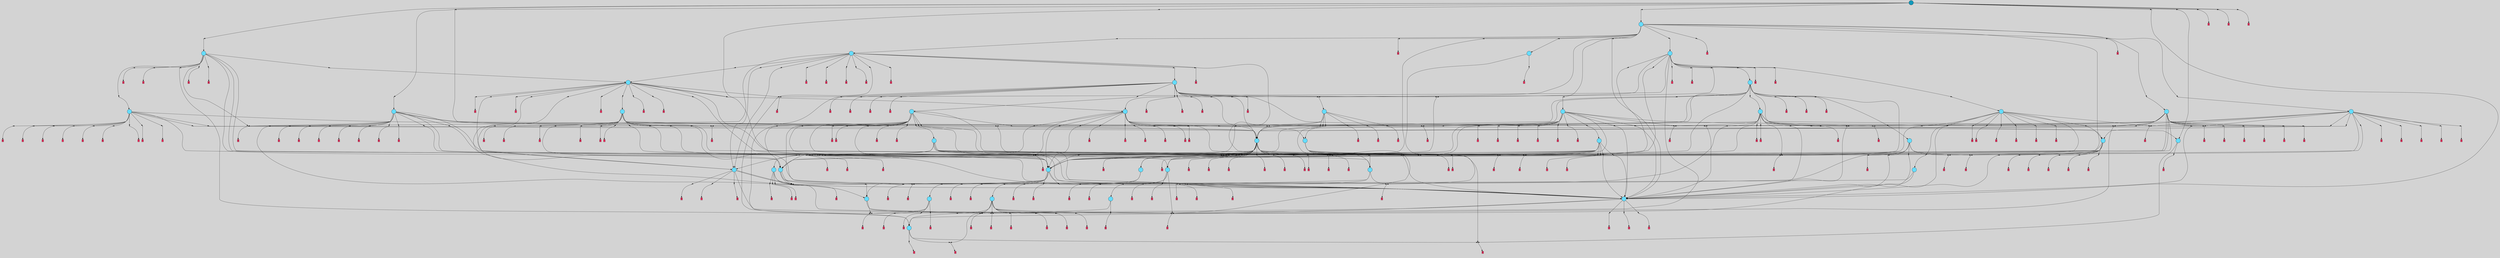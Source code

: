 // File exported with GEGELATI v1.3.1
// On the 2024-04-01 17:52:14
// With the File::TPGGraphDotExporter
digraph{
	graph[pad = "0.212, 0.055" bgcolor = lightgray]
	node[shape=circle style = filled label = ""]
		T0 [fillcolor="#66ddff"]
		T1 [fillcolor="#66ddff"]
		T2 [fillcolor="#66ddff"]
		T3 [fillcolor="#66ddff"]
		T4 [fillcolor="#66ddff"]
		T5 [fillcolor="#66ddff"]
		T6 [fillcolor="#66ddff"]
		T8 [fillcolor="#66ddff"]
		T56 [fillcolor="#66ddff"]
		T239 [fillcolor="#66ddff"]
		T249 [fillcolor="#66ddff"]
		T312 [fillcolor="#66ddff"]
		T366 [fillcolor="#66ddff"]
		T377 [fillcolor="#66ddff"]
		T449 [fillcolor="#66ddff"]
		T984 [fillcolor="#66ddff"]
		T1143 [fillcolor="#66ddff"]
		T1999 [fillcolor="#66ddff"]
		T2147 [fillcolor="#66ddff"]
		T3052 [fillcolor="#66ddff"]
		T3479 [fillcolor="#66ddff"]
		T3519 [fillcolor="#66ddff"]
		T3713 [fillcolor="#66ddff"]
		T3756 [fillcolor="#66ddff"]
		T3898 [fillcolor="#66ddff"]
		T3951 [fillcolor="#66ddff"]
		T4238 [fillcolor="#66ddff"]
		T4271 [fillcolor="#66ddff"]
		T4352 [fillcolor="#66ddff"]
		T4601 [fillcolor="#66ddff"]
		T4602 [fillcolor="#66ddff"]
		T4622 [fillcolor="#66ddff"]
		T4629 [fillcolor="#66ddff"]
		T4861 [fillcolor="#66ddff"]
		T4967 [fillcolor="#66ddff"]
		T5262 [fillcolor="#66ddff"]
		T5609 [fillcolor="#66ddff"]
		T6120 [fillcolor="#66ddff"]
		T6152 [fillcolor="#66ddff"]
		T6967 [fillcolor="#66ddff"]
		T7394 [fillcolor="#1199bb"]
		P106427 [fillcolor="#cccccc" shape=point] //
		I106427 [shape=box style=invis label="1|1&3|4#0|1&#92;n3|3&1|0#0|6&#92;n6|4&4|6#3|7&#92;n7|5&4|2#0|6&#92;n3|6&2|6#0|0&#92;n2|6&1|3#0|4&#92;n6|3&3|6#3|3&#92;n4|1&0|3#0|5&#92;n1|0&2|5#0|1&#92;n"]
		P106427 -> I106427[style=invis]
		A58091 [fillcolor="#ff3366" shape=box margin=0.03 width=0 height=0 label="0"]
		T0 -> P106427 -> A58091
		P106428 [fillcolor="#cccccc" shape=point] //
		I106428 [shape=box style=invis label="6|2&1|0#2|1&#92;n7|1&3|7#4|0&#92;n6|4&4|4#3|3&#92;n5|6&0|0#3|5&#92;n3|0&3|1#2|7&#92;n3|0&1|3#0|6&#92;n2|6&0|4#0|6&#92;n7|1&2|0#0|5&#92;n"]
		P106428 -> I106428[style=invis]
		A58092 [fillcolor="#ff3366" shape=box margin=0.03 width=0 height=0 label="1"]
		T0 -> P106428 -> A58092
		P106429 [fillcolor="#cccccc" shape=point] //
		I106429 [shape=box style=invis label="5|7&0|0#3|0&#92;n8|0&1|7#3|0&#92;n"]
		P106429 -> I106429[style=invis]
		A58093 [fillcolor="#ff3366" shape=box margin=0.03 width=0 height=0 label="1"]
		T1 -> P106429 -> A58093
		P106430 [fillcolor="#cccccc" shape=point] //
		I106430 [shape=box style=invis label="7|0&2|7#0|0&#92;n7|4&2|1#0|3&#92;n2|7&2|4#0|1&#92;n1|4&2|1#2|2&#92;n1|7&3|0#3|4&#92;n"]
		P106430 -> I106430[style=invis]
		A58094 [fillcolor="#ff3366" shape=box margin=0.03 width=0 height=0 label="2"]
		T1 -> P106430 -> A58094
		P106431 [fillcolor="#cccccc" shape=point] //
		I106431 [shape=box style=invis label="4|4&1|2#2|7&#92;n2|4&4|2#2|0&#92;n4|7&2|5#1|6&#92;n1|5&4|5#3|0&#92;n4|7&0|3#4|0&#92;n3|1&2|2#1|0&#92;n"]
		P106431 -> I106431[style=invis]
		A58095 [fillcolor="#ff3366" shape=box margin=0.03 width=0 height=0 label="2"]
		T2 -> P106431 -> A58095
		P106432 [fillcolor="#cccccc" shape=point] //
		I106432 [shape=box style=invis label="4|0&2|6#0|7&#92;n"]
		P106432 -> I106432[style=invis]
		A58096 [fillcolor="#ff3366" shape=box margin=0.03 width=0 height=0 label="3"]
		T2 -> P106432 -> A58096
		P106433 [fillcolor="#cccccc" shape=point] //
		I106433 [shape=box style=invis label="3|0&1|7#2|6&#92;n1|6&0|7#3|4&#92;n3|7&1|2#1|7&#92;n3|5&3|3#0|2&#92;n0|3&0|4#0|1&#92;n4|1&2|5#3|2&#92;n6|7&3|2#0|7&#92;n"]
		P106433 -> I106433[style=invis]
		A58097 [fillcolor="#ff3366" shape=box margin=0.03 width=0 height=0 label="3"]
		T3 -> P106433 -> A58097
		P106434 [fillcolor="#cccccc" shape=point] //
		I106434 [shape=box style=invis label="2|5&1|6#0|2&#92;n1|2&0|5#4|0&#92;n0|6&2|4#3|3&#92;n1|4&0|0#3|6&#92;n3|5&2|2#0|7&#92;n8|4&3|5#0|6&#92;n5|2&2|4#0|5&#92;n1|1&2|4#2|4&#92;n"]
		P106434 -> I106434[style=invis]
		A58098 [fillcolor="#ff3366" shape=box margin=0.03 width=0 height=0 label="4"]
		T3 -> P106434 -> A58098
		P106435 [fillcolor="#cccccc" shape=point] //
		I106435 [shape=box style=invis label="7|5&4|6#3|3&#92;n1|3&0|7#0|4&#92;n5|1&0|7#4|4&#92;n6|6&1|1#2|4&#92;n3|5&0|2#1|2&#92;n6|3&2|4#0|1&#92;n"]
		P106435 -> I106435[style=invis]
		A58099 [fillcolor="#ff3366" shape=box margin=0.03 width=0 height=0 label="4"]
		T4 -> P106435 -> A58099
		P106436 [fillcolor="#cccccc" shape=point] //
		I106436 [shape=box style=invis label="4|3&1|4#3|1&#92;n6|3&2|0#0|3&#92;n7|0&4|1#1|5&#92;n4|4&4|7#0|2&#92;n6|6&1|0#2|7&#92;n0|0&4|1#1|1&#92;n3|2&2|2#0|0&#92;n6|0&3|4#1|1&#92;n8|6&1|3#4|0&#92;n"]
		P106436 -> I106436[style=invis]
		A58100 [fillcolor="#ff3366" shape=box margin=0.03 width=0 height=0 label="5"]
		T4 -> P106436 -> A58100
		P106437 [fillcolor="#cccccc" shape=point] //
		I106437 [shape=box style=invis label="2|4&0|4#1|3&#92;n4|2&0|3#3|6&#92;n6|4&2|5#4|3&#92;n"]
		P106437 -> I106437[style=invis]
		A58101 [fillcolor="#ff3366" shape=box margin=0.03 width=0 height=0 label="5"]
		T5 -> P106437 -> A58101
		P106438 [fillcolor="#cccccc" shape=point] //
		I106438 [shape=box style=invis label="6|4&1|4#4|4&#92;n7|2&0|6#2|2&#92;n1|3&3|6#1|7&#92;n2|6&4|0#1|7&#92;n"]
		P106438 -> I106438[style=invis]
		A58102 [fillcolor="#ff3366" shape=box margin=0.03 width=0 height=0 label="6"]
		T5 -> P106438 -> A58102
		P106439 [fillcolor="#cccccc" shape=point] //
		I106439 [shape=box style=invis label="8|4&0|5#4|6&#92;n0|3&1|1#2|6&#92;n"]
		P106439 -> I106439[style=invis]
		A58103 [fillcolor="#ff3366" shape=box margin=0.03 width=0 height=0 label="6"]
		T6 -> P106439 -> A58103
		P106440 [fillcolor="#cccccc" shape=point] //
		I106440 [shape=box style=invis label="0|6&4|0#4|1&#92;n4|2&0|1#0|3&#92;n5|6&4|7#3|1&#92;n3|6&1|7#4|7&#92;n6|7&1|6#0|7&#92;n8|0&1|5#3|3&#92;n5|6&3|1#1|7&#92;n1|6&0|4#3|7&#92;n6|0&2|2#4|5&#92;n7|4&2|5#3|6&#92;n"]
		P106440 -> I106440[style=invis]
		A58104 [fillcolor="#ff3366" shape=box margin=0.03 width=0 height=0 label="7"]
		T6 -> P106440 -> A58104
		P106441 [fillcolor="#cccccc" shape=point] //
		I106441 [shape=box style=invis label="4|3&3|7#0|2&#92;n2|6&2|0#0|2&#92;n5|2&0|0#4|3&#92;n8|2&4|1#1|3&#92;n5|7&2|2#3|4&#92;n0|5&3|2#0|6&#92;n5|0&3|4#1|7&#92;n"]
		P106441 -> I106441[style=invis]
		A58105 [fillcolor="#ff3366" shape=box margin=0.03 width=0 height=0 label="8"]
		T8 -> P106441 -> A58105
		P106442 [fillcolor="#cccccc" shape=point] //
		I106442 [shape=box style=invis label="7|2&4|4#4|7&#92;n6|3&4|4#1|5&#92;n7|6&3|6#4|5&#92;n6|7&0|3#4|6&#92;n6|1&3|4#3|5&#92;n1|1&2|1#2|1&#92;n3|1&4|2#4|6&#92;n6|5&3|2#3|0&#92;n2|0&1|6#3|0&#92;n4|0&4|2#4|2&#92;n"]
		P106442 -> I106442[style=invis]
		A58106 [fillcolor="#ff3366" shape=box margin=0.03 width=0 height=0 label="0"]
		T8 -> P106442 -> A58106
		T1 -> P106438
		T2 -> P106439
		T4 -> P106442
		T56 -> P106433
		P106443 [fillcolor="#cccccc" shape=point] //
		I106443 [shape=box style=invis label="2|5&1|6#0|2&#92;n1|2&0|5#4|0&#92;n0|6&2|0#3|3&#92;n1|4&0|0#3|6&#92;n0|6&4|1#0|3&#92;n8|4&3|5#0|6&#92;n5|2&2|4#0|5&#92;n1|1&2|4#2|4&#92;n3|5&2|2#0|7&#92;n"]
		P106443 -> I106443[style=invis]
		T56 -> P106443 -> T8
		P106444 [fillcolor="#cccccc" shape=point] //
		I106444 [shape=box style=invis label="1|3&3|6#1|7&#92;n7|2&0|6#2|2&#92;n6|4&4|4#4|4&#92;n"]
		P106444 -> I106444[style=invis]
		A58107 [fillcolor="#ff3366" shape=box margin=0.03 width=0 height=0 label="6"]
		T56 -> P106444 -> A58107
		P106445 [fillcolor="#cccccc" shape=point] //
		I106445 [shape=box style=invis label="4|2&0|3#3|6&#92;n2|4&0|4#1|3&#92;n4|3&3|7#2|2&#92;n"]
		P106445 -> I106445[style=invis]
		A58108 [fillcolor="#ff3366" shape=box margin=0.03 width=0 height=0 label="5"]
		T56 -> P106445 -> A58108
		P106446 [fillcolor="#cccccc" shape=point] //
		I106446 [shape=box style=invis label="1|0&0|2#0|1&#92;n6|1&1|7#4|3&#92;n2|4&0|4#2|5&#92;n5|4&0|7#3|0&#92;n1|3&4|3#2|5&#92;n1|1&3|2#0|0&#92;n5|3&0|5#2|4&#92;n6|0&0|2#1|4&#92;n6|1&1|1#1|4&#92;n1|0&3|3#3|4&#92;n"]
		P106446 -> I106446[style=invis]
		A58109 [fillcolor="#ff3366" shape=box margin=0.03 width=0 height=0 label="7"]
		T239 -> P106446 -> A58109
		T239 -> P106435
		T239 -> P106433
		P106447 [fillcolor="#cccccc" shape=point] //
		I106447 [shape=box style=invis label="0|3&0|3#4|1&#92;n3|7&1|2#1|7&#92;n1|6&0|7#3|4&#92;n3|0&1|7#2|6&#92;n4|1&2|5#3|2&#92;n6|7&3|2#0|7&#92;n3|4&1|1#1|7&#92;n"]
		P106447 -> I106447[style=invis]
		A58110 [fillcolor="#ff3366" shape=box margin=0.03 width=0 height=0 label="3"]
		T239 -> P106447 -> A58110
		P106448 [fillcolor="#cccccc" shape=point] //
		I106448 [shape=box style=invis label="3|0&1|7#2|6&#92;n1|6&0|7#3|4&#92;n3|2&3|3#0|2&#92;n0|3&0|4#0|1&#92;n1|7&1|2#1|7&#92;n6|7&3|2#0|7&#92;n"]
		P106448 -> I106448[style=invis]
		A58111 [fillcolor="#ff3366" shape=box margin=0.03 width=0 height=0 label="3"]
		T239 -> P106448 -> A58111
		P106449 [fillcolor="#cccccc" shape=point] //
		I106449 [shape=box style=invis label="3|0&1|7#2|6&#92;n1|5&3|3#0|2&#92;n1|6&0|7#3|4&#92;n3|7&1|2#1|7&#92;n2|7&4|3#1|6&#92;n0|3&0|4#0|1&#92;n4|1&2|5#3|2&#92;n6|7&3|2#0|7&#92;n"]
		P106449 -> I106449[style=invis]
		T249 -> P106449 -> T4
		T249 -> P106434
		P106450 [fillcolor="#cccccc" shape=point] //
		I106450 [shape=box style=invis label="6|6&1|1#2|6&#92;n0|1&1|1#2|7&#92;n0|0&0|4#3|5&#92;n5|7&4|7#1|1&#92;n5|1&0|7#4|4&#92;n6|3&2|3#0|1&#92;n5|5&4|6#3|3&#92;n"]
		P106450 -> I106450[style=invis]
		A58112 [fillcolor="#ff3366" shape=box margin=0.03 width=0 height=0 label="4"]
		T249 -> P106450 -> A58112
		T249 -> P106434
		P106451 [fillcolor="#cccccc" shape=point] //
		I106451 [shape=box style=invis label="1|3&0|7#0|4&#92;n6|3&2|1#0|1&#92;n1|0&1|6#0|1&#92;n6|6&1|1#2|4&#92;n5|1&0|7#4|4&#92;n3|5&0|2#1|2&#92;n"]
		P106451 -> I106451[style=invis]
		A58113 [fillcolor="#ff3366" shape=box margin=0.03 width=0 height=0 label="4"]
		T312 -> P106451 -> A58113
		T312 -> P106434
		T312 -> P106433
		P106452 [fillcolor="#cccccc" shape=point] //
		I106452 [shape=box style=invis label="0|3&1|2#2|6&#92;n"]
		P106452 -> I106452[style=invis]
		A58114 [fillcolor="#ff3366" shape=box margin=0.03 width=0 height=0 label="6"]
		T312 -> P106452 -> A58114
		P106453 [fillcolor="#cccccc" shape=point] //
		I106453 [shape=box style=invis label="1|1&1|1#2|4&#92;n1|3&4|3#2|5&#92;n2|4&1|4#2|5&#92;n1|1&3|1#0|0&#92;n2|0&3|3#3|4&#92;n6|0&0|2#1|4&#92;n6|1&0|7#4|3&#92;n2|2&0|5#1|3&#92;n5|4&0|7#3|0&#92;n"]
		P106453 -> I106453[style=invis]
		A58115 [fillcolor="#ff3366" shape=box margin=0.03 width=0 height=0 label="7"]
		T312 -> P106453 -> A58115
		T312 -> P106434
		P106454 [fillcolor="#cccccc" shape=point] //
		I106454 [shape=box style=invis label="4|4&1|2#2|7&#92;n8|6&2|2#4|4&#92;n4|7&0|3#4|0&#92;n4|7&2|5#1|6&#92;n1|4&4|5#3|0&#92;n2|4&4|2#2|0&#92;n3|1&2|2#1|0&#92;n"]
		P106454 -> I106454[style=invis]
		A58116 [fillcolor="#ff3366" shape=box margin=0.03 width=0 height=0 label="2"]
		T366 -> P106454 -> A58116
		P106455 [fillcolor="#cccccc" shape=point] //
		I106455 [shape=box style=invis label="8|0&3|1#2|0&#92;n0|4&1|6#2|2&#92;n"]
		P106455 -> I106455[style=invis]
		A58117 [fillcolor="#ff3366" shape=box margin=0.03 width=0 height=0 label="3"]
		T366 -> P106455 -> A58117
		T366 -> P106442
		P106456 [fillcolor="#cccccc" shape=point] //
		I106456 [shape=box style=invis label="7|0&3|3#1|3&#92;n3|5&1|5#2|1&#92;n3|1&3|3#3|6&#92;n"]
		P106456 -> I106456[style=invis]
		A58118 [fillcolor="#ff3366" shape=box margin=0.03 width=0 height=0 label="6"]
		T366 -> P106456 -> A58118
		T366 -> P106433
		T366 -> P106436
		P106457 [fillcolor="#cccccc" shape=point] //
		I106457 [shape=box style=invis label="2|5&2|0#0|2&#92;n4|3&3|7#0|2&#92;n5|2&0|0#4|3&#92;n8|2&4|1#1|3&#92;n0|5&3|2#0|6&#92;n5|0&3|4#1|7&#92;n"]
		P106457 -> I106457[style=invis]
		T366 -> P106457 -> T1
		P106458 [fillcolor="#cccccc" shape=point] //
		I106458 [shape=box style=invis label="3|5&3|3#0|2&#92;n1|6&0|7#3|4&#92;n2|5&3|0#1|0&#92;n3|0&1|7#2|5&#92;n0|3&0|4#0|1&#92;n4|1&2|5#3|2&#92;n6|7&3|2#0|7&#92;n"]
		P106458 -> I106458[style=invis]
		A58119 [fillcolor="#ff3366" shape=box margin=0.03 width=0 height=0 label="3"]
		T366 -> P106458 -> A58119
		T366 -> P106430
		P106459 [fillcolor="#cccccc" shape=point] //
		I106459 [shape=box style=invis label="3|0&1|7#0|6&#92;n1|6&0|7#3|4&#92;n3|5&3|3#0|2&#92;n3|7&1|2#1|7&#92;n6|7&3|2#0|7&#92;n0|3&0|4#0|1&#92;n7|1&2|5#3|2&#92;n8|2&2|2#0|1&#92;n"]
		P106459 -> I106459[style=invis]
		A58120 [fillcolor="#ff3366" shape=box margin=0.03 width=0 height=0 label="3"]
		T377 -> P106459 -> A58120
		P106460 [fillcolor="#cccccc" shape=point] //
		I106460 [shape=box style=invis label="6|2&4|7#4|4&#92;n0|4&4|5#3|7&#92;n2|1&1|4#3|1&#92;n6|6&3|3#3|0&#92;n2|7&3|2#1|0&#92;n3|7&1|1#0|1&#92;n1|4&1|2#3|7&#92;n4|0&2|5#4|6&#92;n"]
		P106460 -> I106460[style=invis]
		A58121 [fillcolor="#ff3366" shape=box margin=0.03 width=0 height=0 label="8"]
		T377 -> P106460 -> A58121
		T377 -> P106434
		P106461 [fillcolor="#cccccc" shape=point] //
		I106461 [shape=box style=invis label="3|0&1|7#2|6&#92;n4|1&2|3#3|2&#92;n3|7&1|2#1|7&#92;n3|5&3|3#0|2&#92;n6|7&3|2#0|7&#92;n2|0&3|5#2|6&#92;n1|6&0|7#3|4&#92;n0|3&0|4#0|1&#92;n"]
		P106461 -> I106461[style=invis]
		A58122 [fillcolor="#ff3366" shape=box margin=0.03 width=0 height=0 label="3"]
		T377 -> P106461 -> A58122
		T377 -> P106433
		P106462 [fillcolor="#cccccc" shape=point] //
		I106462 [shape=box style=invis label="8|1&0|1#0|3&#92;n6|6&1|1#2|0&#92;n7|5&4|6#0|3&#92;n7|1&3|5#0|6&#92;n3|0&2|5#3|0&#92;n3|5&1|2#1|2&#92;n"]
		P106462 -> I106462[style=invis]
		A58123 [fillcolor="#ff3366" shape=box margin=0.03 width=0 height=0 label="4"]
		T449 -> P106462 -> A58123
		P106463 [fillcolor="#cccccc" shape=point] //
		I106463 [shape=box style=invis label="3|0&1|7#2|6&#92;n3|7&1|2#1|7&#92;n7|1&0|4#4|3&#92;n3|1&3|3#0|2&#92;n4|1&2|5#3|2&#92;n0|3&0|4#0|1&#92;n6|7&3|2#0|7&#92;n"]
		P106463 -> I106463[style=invis]
		A58124 [fillcolor="#ff3366" shape=box margin=0.03 width=0 height=0 label="3"]
		T449 -> P106463 -> A58124
		P106464 [fillcolor="#cccccc" shape=point] //
		I106464 [shape=box style=invis label="3|2&0|3#3|6&#92;n2|4&0|4#1|3&#92;n2|0&3|7#4|2&#92;n4|3&3|7#2|2&#92;n"]
		P106464 -> I106464[style=invis]
		A58125 [fillcolor="#ff3366" shape=box margin=0.03 width=0 height=0 label="5"]
		T449 -> P106464 -> A58125
		T449 -> P106435
		P106465 [fillcolor="#cccccc" shape=point] //
		I106465 [shape=box style=invis label="2|5&2|0#3|4&#92;n3|1&2|4#0|4&#92;n1|4&0|0#3|6&#92;n3|3&2|2#0|7&#92;n2|5&1|6#0|2&#92;n4|0&4|0#3|4&#92;n8|4&3|5#0|6&#92;n0|6&2|4#3|2&#92;n"]
		P106465 -> I106465[style=invis]
		A58126 [fillcolor="#ff3366" shape=box margin=0.03 width=0 height=0 label="4"]
		T984 -> P106465 -> A58126
		T984 -> P106433
		P106466 [fillcolor="#cccccc" shape=point] //
		I106466 [shape=box style=invis label="0|3&0|4#0|1&#92;n1|6&0|7#3|4&#92;n3|7&1|2#1|7&#92;n3|5&3|3#0|2&#92;n3|0&1|7#2|6&#92;n4|1&2|5#1|2&#92;n6|7&3|2#0|7&#92;n"]
		P106466 -> I106466[style=invis]
		A58127 [fillcolor="#ff3366" shape=box margin=0.03 width=0 height=0 label="3"]
		T984 -> P106466 -> A58127
		T984 -> P106438
		P106467 [fillcolor="#cccccc" shape=point] //
		I106467 [shape=box style=invis label="2|7&4|4#0|1&#92;n1|4&2|1#2|2&#92;n2|0&3|5#4|0&#92;n7|4&2|1#0|3&#92;n1|7&3|0#3|1&#92;n"]
		P106467 -> I106467[style=invis]
		A58128 [fillcolor="#ff3366" shape=box margin=0.03 width=0 height=0 label="2"]
		T984 -> P106467 -> A58128
		P106468 [fillcolor="#cccccc" shape=point] //
		I106468 [shape=box style=invis label="2|4&3|3#0|7&#92;n0|3&1|6#0|6&#92;n5|1&1|4#2|7&#92;n2|0&4|1#1|1&#92;n"]
		P106468 -> I106468[style=invis]
		T984 -> P106468 -> T2
		P106469 [fillcolor="#cccccc" shape=point] //
		I106469 [shape=box style=invis label="7|5&3|7#4|6&#92;n1|0&4|7#1|5&#92;n6|1&2|4#2|7&#92;n2|3&1|2#0|7&#92;n"]
		P106469 -> I106469[style=invis]
		T1143 -> P106469 -> T239
		P106470 [fillcolor="#cccccc" shape=point] //
		I106470 [shape=box style=invis label="4|0&3|3#4|0&#92;n3|6&0|5#4|0&#92;n3|5&3|3#4|2&#92;n0|4&0|5#0|1&#92;n4|1&1|0#4|5&#92;n8|1&1|0#0|7&#92;n2|4&2|5#4|5&#92;n2|7&3|1#1|7&#92;n8|1&4|2#3|2&#92;n1|7&2|1#1|7&#92;n"]
		P106470 -> I106470[style=invis]
		A58129 [fillcolor="#ff3366" shape=box margin=0.03 width=0 height=0 label="3"]
		T1143 -> P106470 -> A58129
		P106471 [fillcolor="#cccccc" shape=point] //
		I106471 [shape=box style=invis label="7|0&3|5#3|4&#92;n3|1&2|0#2|7&#92;n6|7&3|2#3|7&#92;n2|7&1|6#2|5&#92;n1|2&1|0#0|7&#92;n8|7&1|7#0|1&#92;n0|3&3|4#0|1&#92;n"]
		P106471 -> I106471[style=invis]
		A58130 [fillcolor="#ff3366" shape=box margin=0.03 width=0 height=0 label="3"]
		T1143 -> P106471 -> A58130
		P106472 [fillcolor="#cccccc" shape=point] //
		I106472 [shape=box style=invis label="2|0&3|5#4|0&#92;n0|2&4|6#3|3&#92;n1|2&3|6#0|6&#92;n1|7&3|0#2|1&#92;n1|7&4|4#0|1&#92;n"]
		P106472 -> I106472[style=invis]
		A58131 [fillcolor="#ff3366" shape=box margin=0.03 width=0 height=0 label="2"]
		T1143 -> P106472 -> A58131
		P106473 [fillcolor="#cccccc" shape=point] //
		I106473 [shape=box style=invis label="1|1&3|4#0|1&#92;n5|7&0|1#4|4&#92;n6|4&2|6#3|7&#92;n7|5&4|2#1|6&#92;n3|6&2|6#0|0&#92;n2|6&1|3#0|4&#92;n6|3&3|1#3|3&#92;n4|1&0|3#0|5&#92;n1|0&2|5#0|1&#92;n"]
		P106473 -> I106473[style=invis]
		T1143 -> P106473 -> T366
		P106474 [fillcolor="#cccccc" shape=point] //
		I106474 [shape=box style=invis label="6|6&1|1#2|4&#92;n0|7&4|7#2|3&#92;n3|7&0|7#4|0&#92;n5|0&0|7#0|4&#92;n7|5&4|6#3|3&#92;n1|3&0|7#0|4&#92;n3|5&0|2#1|2&#92;n"]
		P106474 -> I106474[style=invis]
		A58132 [fillcolor="#ff3366" shape=box margin=0.03 width=0 height=0 label="4"]
		T1143 -> P106474 -> A58132
		P106475 [fillcolor="#cccccc" shape=point] //
		I106475 [shape=box style=invis label="2|6&3|7#4|2&#92;n2|0&2|2#1|1&#92;n0|5&0|7#3|7&#92;n"]
		P106475 -> I106475[style=invis]
		A58133 [fillcolor="#ff3366" shape=box margin=0.03 width=0 height=0 label="6"]
		T1143 -> P106475 -> A58133
		P106476 [fillcolor="#cccccc" shape=point] //
		I106476 [shape=box style=invis label="1|6&0|7#2|4&#92;n6|4&4|1#2|4&#92;n7|5&2|3#3|0&#92;n4|0&1|7#4|4&#92;n3|1&1|7#2|6&#92;n4|1&2|5#2|0&#92;n3|5&0|3#0|2&#92;n6|7&3|2#0|7&#92;n0|7&4|3#4|2&#92;n"]
		P106476 -> I106476[style=invis]
		T1143 -> P106476 -> T449
		P106477 [fillcolor="#cccccc" shape=point] //
		I106477 [shape=box style=invis label="7|5&3|1#4|2&#92;n6|4&1|4#4|4&#92;n1|3&3|6#1|7&#92;n8|0&1|1#1|5&#92;n7|0&0|7#2|1&#92;n"]
		P106477 -> I106477[style=invis]
		A58134 [fillcolor="#ff3366" shape=box margin=0.03 width=0 height=0 label="6"]
		T1143 -> P106477 -> A58134
		P106478 [fillcolor="#cccccc" shape=point] //
		I106478 [shape=box style=invis label="1|4&2|1#2|2&#92;n2|7&4|4#0|1&#92;n2|0&3|5#4|0&#92;n4|4&2|1#0|3&#92;n1|7&3|0#3|1&#92;n3|3&3|2#0|7&#92;n"]
		P106478 -> I106478[style=invis]
		A58135 [fillcolor="#ff3366" shape=box margin=0.03 width=0 height=0 label="2"]
		T1999 -> P106478 -> A58135
		T1999 -> P106475
		P106479 [fillcolor="#cccccc" shape=point] //
		I106479 [shape=box style=invis label="0|0&4|7#1|5&#92;n8|4&4|5#4|6&#92;n2|3&1|2#4|7&#92;n"]
		P106479 -> I106479[style=invis]
		T1999 -> P106479 -> T239
		P106480 [fillcolor="#cccccc" shape=point] //
		I106480 [shape=box style=invis label="8|4&3|5#0|6&#92;n0|7&0|3#1|6&#92;n1|2&0|5#3|0&#92;n3|5&2|2#0|7&#92;n7|2&1|3#2|0&#92;n1|4&0|0#3|6&#92;n6|5&2|4#3|3&#92;n4|0&3|5#2|2&#92;n5|2&2|4#0|5&#92;n1|1&2|4#2|4&#92;n"]
		P106480 -> I106480[style=invis]
		A58136 [fillcolor="#ff3366" shape=box margin=0.03 width=0 height=0 label="4"]
		T1999 -> P106480 -> A58136
		P106481 [fillcolor="#cccccc" shape=point] //
		I106481 [shape=box style=invis label="7|0&0|1#1|0&#92;n2|2&0|5#3|4&#92;n2|2&1|2#0|2&#92;n1|0&1|2#4|3&#92;n2|6&1|5#0|2&#92;n3|2&3|1#4|3&#92;n3|0&1|7#3|6&#92;n2|3&2|0#2|2&#92;n"]
		P106481 -> I106481[style=invis]
		T1999 -> P106481 -> T239
		P106482 [fillcolor="#cccccc" shape=point] //
		I106482 [shape=box style=invis label="2|4&4|2#2|0&#92;n2|7&0|3#4|0&#92;n2|0&4|4#3|5&#92;n1|5&4|5#3|0&#92;n2|1&0|4#3|0&#92;n3|1&2|2#1|0&#92;n4|7&2|5#1|6&#92;n"]
		P106482 -> I106482[style=invis]
		A58137 [fillcolor="#ff3366" shape=box margin=0.03 width=0 height=0 label="2"]
		T1999 -> P106482 -> A58137
		P106483 [fillcolor="#cccccc" shape=point] //
		I106483 [shape=box style=invis label="8|1&1|6#4|0&#92;n8|1&3|1#4|0&#92;n5|4&0|7#2|0&#92;n1|1&3|0#2|6&#92;n8|0&1|1#2|4&#92;n2|0&4|3#3|4&#92;n2|4&1|4#2|1&#92;n"]
		P106483 -> I106483[style=invis]
		T2147 -> P106483 -> T1143
		P106484 [fillcolor="#cccccc" shape=point] //
		I106484 [shape=box style=invis label="5|4&4|4#0|4&#92;n7|4&2|7#3|4&#92;n6|3&4|3#0|4&#92;n3|7&3|1#2|7&#92;n3|5&2|5#3|2&#92;n3|1&0|6#2|3&#92;n3|0&0|7#1|2&#92;n"]
		P106484 -> I106484[style=invis]
		A58138 [fillcolor="#ff3366" shape=box margin=0.03 width=0 height=0 label="2"]
		T2147 -> P106484 -> A58138
		T2147 -> P106480
		P106485 [fillcolor="#cccccc" shape=point] //
		I106485 [shape=box style=invis label="1|5&4|5#3|7&#92;n6|0&3|7#1|1&#92;n0|1&4|2#2|0&#92;n5|4&2|7#1|7&#92;n3|1&2|2#1|0&#92;n1|2&0|3#4|0&#92;n2|1&3|7#3|5&#92;n0|2&4|0#2|6&#92;n2|3&3|1#0|1&#92;n"]
		P106485 -> I106485[style=invis]
		A58139 [fillcolor="#ff3366" shape=box margin=0.03 width=0 height=0 label="2"]
		T2147 -> P106485 -> A58139
		P106486 [fillcolor="#cccccc" shape=point] //
		I106486 [shape=box style=invis label="0|6&2|4#3|3&#92;n1|4&0|0#3|6&#92;n2|1&2|4#3|5&#92;n0|0&2|3#0|1&#92;n5|0&2|5#0|5&#92;n"]
		P106486 -> I106486[style=invis]
		A58140 [fillcolor="#ff3366" shape=box margin=0.03 width=0 height=0 label="4"]
		T2147 -> P106486 -> A58140
		P106487 [fillcolor="#cccccc" shape=point] //
		I106487 [shape=box style=invis label="4|7&3|7#3|4&#92;n4|4&0|4#3|2&#92;n2|0&1|4#1|6&#92;n"]
		P106487 -> I106487[style=invis]
		A58141 [fillcolor="#ff3366" shape=box margin=0.03 width=0 height=0 label="4"]
		T2147 -> P106487 -> A58141
		P106488 [fillcolor="#cccccc" shape=point] //
		I106488 [shape=box style=invis label="5|6&4|0#3|1&#92;n4|6&3|3#3|3&#92;n0|6&4|0#4|1&#92;n8|0&1|5#3|3&#92;n6|7&2|6#0|7&#92;n5|6&3|1#1|7&#92;n1|0&0|4#3|7&#92;n3|6&1|7#4|7&#92;n7|4&2|5#1|6&#92;n"]
		P106488 -> I106488[style=invis]
		A58142 [fillcolor="#ff3366" shape=box margin=0.03 width=0 height=0 label="7"]
		T2147 -> P106488 -> A58142
		T2147 -> P106467
		P106489 [fillcolor="#cccccc" shape=point] //
		I106489 [shape=box style=invis label="0|3&1|2#0|7&#92;n1|0&4|7#1|5&#92;n7|5&3|7#2|6&#92;n"]
		P106489 -> I106489[style=invis]
		T2147 -> P106489 -> T239
		P106490 [fillcolor="#cccccc" shape=point] //
		I106490 [shape=box style=invis label="2|6&1|5#1|7&#92;n2|4&0|7#0|7&#92;n7|7&3|2#2|5&#92;n0|0&2|1#0|3&#92;n7|5&3|7#2|6&#92;n5|2&3|7#4|5&#92;n"]
		P106490 -> I106490[style=invis]
		T3052 -> P106490 -> T239
		P106491 [fillcolor="#cccccc" shape=point] //
		I106491 [shape=box style=invis label="2|7&4|4#0|1&#92;n7|4&2|1#0|3&#92;n2|0&3|5#4|0&#92;n1|4&2|6#2|2&#92;n1|7&3|0#3|1&#92;n"]
		P106491 -> I106491[style=invis]
		A58143 [fillcolor="#ff3366" shape=box margin=0.03 width=0 height=0 label="2"]
		T3052 -> P106491 -> A58143
		P106492 [fillcolor="#cccccc" shape=point] //
		I106492 [shape=box style=invis label="3|5&0|2#1|2&#92;n1|0&0|7#1|4&#92;n0|5&0|5#3|3&#92;n3|7&1|7#1|0&#92;n1|3&0|7#0|4&#92;n7|5&4|6#3|3&#92;n4|6&2|6#0|0&#92;n6|6&1|1#2|4&#92;n"]
		P106492 -> I106492[style=invis]
		T3052 -> P106492 -> T56
		P106493 [fillcolor="#cccccc" shape=point] //
		I106493 [shape=box style=invis label="5|0&4|0#1|7&#92;n5|4&3|0#3|6&#92;n"]
		P106493 -> I106493[style=invis]
		A58144 [fillcolor="#ff3366" shape=box margin=0.03 width=0 height=0 label="6"]
		T3052 -> P106493 -> A58144
		P106494 [fillcolor="#cccccc" shape=point] //
		I106494 [shape=box style=invis label="7|0&1|5#0|3&#92;n8|0&1|5#3|1&#92;n5|6&4|7#3|1&#92;n7|4&3|5#1|6&#92;n4|5&4|1#0|3&#92;n6|7&1|6#0|7&#92;n2|6&1|0#4|3&#92;n1|6&1|7#4|7&#92;n1|6&0|4#3|7&#92;n0|6&4|0#4|1&#92;n"]
		P106494 -> I106494[style=invis]
		T3052 -> P106494 -> T2147
		P106495 [fillcolor="#cccccc" shape=point] //
		I106495 [shape=box style=invis label="1|0&2|1#0|2&#92;n2|1&2|1#0|4&#92;n"]
		P106495 -> I106495[style=invis]
		A58145 [fillcolor="#ff3366" shape=box margin=0.03 width=0 height=0 label="2"]
		T3052 -> P106495 -> A58145
		P106496 [fillcolor="#cccccc" shape=point] //
		I106496 [shape=box style=invis label="4|2&4|7#1|2&#92;n4|3&2|6#0|4&#92;n3|5&3|1#3|2&#92;n0|7&4|2#0|7&#92;n5|0&1|4#0|4&#92;n3|6&4|6#3|5&#92;n"]
		P106496 -> I106496[style=invis]
		A58146 [fillcolor="#ff3366" shape=box margin=0.03 width=0 height=0 label="3"]
		T3052 -> P106496 -> A58146
		P106497 [fillcolor="#cccccc" shape=point] //
		I106497 [shape=box style=invis label="5|0&0|5#1|4&#92;n2|3&1|6#0|2&#92;n8|4&3|4#0|6&#92;n0|6&2|4#3|3&#92;n5|2&2|4#0|5&#92;n3|5&2|2#0|7&#92;n7|0&1|6#2|4&#92;n1|4&0|0#3|6&#92;n1|1&2|4#2|4&#92;n"]
		P106497 -> I106497[style=invis]
		A58147 [fillcolor="#ff3366" shape=box margin=0.03 width=0 height=0 label="4"]
		T3052 -> P106497 -> A58147
		P106498 [fillcolor="#cccccc" shape=point] //
		I106498 [shape=box style=invis label="8|4&2|7#0|0&#92;n6|0&4|2#0|5&#92;n5|3&4|1#4|1&#92;n"]
		P106498 -> I106498[style=invis]
		A58148 [fillcolor="#ff3366" shape=box margin=0.03 width=0 height=0 label="4"]
		T3052 -> P106498 -> A58148
		P106499 [fillcolor="#cccccc" shape=point] //
		I106499 [shape=box style=invis label="7|5&4|5#1|4&#92;n1|3&3|6#1|7&#92;n2|0&1|1#1|5&#92;n7|5&3|1#4|2&#92;n7|0&0|7#2|1&#92;n"]
		P106499 -> I106499[style=invis]
		A58149 [fillcolor="#ff3366" shape=box margin=0.03 width=0 height=0 label="6"]
		T3052 -> P106499 -> A58149
		T3052 -> P106482
		P106500 [fillcolor="#cccccc" shape=point] //
		I106500 [shape=box style=invis label="1|6&0|1#3|3&#92;n3|0&1|7#3|4&#92;n8|6&1|1#4|3&#92;n6|4&4|3#1|5&#92;n"]
		P106500 -> I106500[style=invis]
		T3052 -> P106500 -> T3
		T3479 -> P106483
		P106501 [fillcolor="#cccccc" shape=point] //
		I106501 [shape=box style=invis label="6|0&3|7#1|1&#92;n0|2&4|0#2|6&#92;n2|1&3|7#3|2&#92;n5|4&2|7#1|7&#92;n3|1&2|2#1|0&#92;n6|0&4|3#0|7&#92;n0|1&4|2#2|0&#92;n1|5&4|5#3|7&#92;n2|3&0|1#1|1&#92;n2|5&0|4#3|7&#92;n"]
		P106501 -> I106501[style=invis]
		A58150 [fillcolor="#ff3366" shape=box margin=0.03 width=0 height=0 label="2"]
		T3479 -> P106501 -> A58150
		P106502 [fillcolor="#cccccc" shape=point] //
		I106502 [shape=box style=invis label="3|7&1|0#2|7&#92;n8|0&1|4#3|3&#92;n4|6&3|3#3|3&#92;n0|6&4|0#4|1&#92;n5|6&4|0#2|1&#92;n6|7&2|6#0|7&#92;n7|4&2|5#1|0&#92;n1|0&3|4#3|7&#92;n3|6&1|7#3|7&#92;n7|3&1|0#0|7&#92;n"]
		P106502 -> I106502[style=invis]
		A58151 [fillcolor="#ff3366" shape=box margin=0.03 width=0 height=0 label="7"]
		T3479 -> P106502 -> A58151
		P106503 [fillcolor="#cccccc" shape=point] //
		I106503 [shape=box style=invis label="0|3&1|2#0|2&#92;n7|5&3|7#2|6&#92;n0|0&1|0#2|0&#92;n1|5&3|4#3|0&#92;n"]
		P106503 -> I106503[style=invis]
		T3479 -> P106503 -> T239
		T3479 -> P106467
		P106504 [fillcolor="#cccccc" shape=point] //
		I106504 [shape=box style=invis label="6|5&0|5#2|2&#92;n1|3&2|1#1|3&#92;n0|2&4|3#4|0&#92;n5|4&2|7#1|0&#92;n5|2&3|1#0|6&#92;n2|3&3|6#1|1&#92;n0|6&4|6#3|6&#92;n6|1&0|4#2|7&#92;n1|0&3|4#4|5&#92;n"]
		P106504 -> I106504[style=invis]
		T3479 -> P106504 -> T239
		P106505 [fillcolor="#cccccc" shape=point] //
		I106505 [shape=box style=invis label="2|5&1|6#4|2&#92;n1|7&0|5#4|0&#92;n4|0&4|1#3|4&#92;n5|3&2|0#2|5&#92;n8|4&3|5#0|6&#92;n6|5&2|2#0|7&#92;n1|4&0|0#3|6&#92;n1|1&2|4#2|4&#92;n"]
		P106505 -> I106505[style=invis]
		A58152 [fillcolor="#ff3366" shape=box margin=0.03 width=0 height=0 label="4"]
		T3479 -> P106505 -> A58152
		P106506 [fillcolor="#cccccc" shape=point] //
		I106506 [shape=box style=invis label="0|4&4|7#4|5&#92;n0|4&4|5#3|7&#92;n3|7&1|1#0|1&#92;n4|5&3|2#1|0&#92;n3|2&2|1#1|4&#92;n6|2&4|7#4|4&#92;n6|6&3|3#3|0&#92;n1|4&1|2#3|7&#92;n4|0&2|5#4|6&#92;n"]
		P106506 -> I106506[style=invis]
		T3479 -> P106506 -> T312
		P106507 [fillcolor="#cccccc" shape=point] //
		I106507 [shape=box style=invis label="0|0&1|6#2|2&#92;n7|7&1|5#3|2&#92;n"]
		P106507 -> I106507[style=invis]
		A58153 [fillcolor="#ff3366" shape=box margin=0.03 width=0 height=0 label="3"]
		T3479 -> P106507 -> A58153
		P106508 [fillcolor="#cccccc" shape=point] //
		I106508 [shape=box style=invis label="3|2&3|1#2|4&#92;n7|6&2|0#1|0&#92;n6|0&3|7#3|3&#92;n"]
		P106508 -> I106508[style=invis]
		A58154 [fillcolor="#ff3366" shape=box margin=0.03 width=0 height=0 label="5"]
		T3479 -> P106508 -> A58154
		P106509 [fillcolor="#cccccc" shape=point] //
		I106509 [shape=box style=invis label="7|5&1|2#3|5&#92;n2|1&4|0#4|2&#92;n2|5&4|5#2|1&#92;n7|0&3|4#1|4&#92;n6|2&3|5#2|0&#92;n6|4&3|5#0|2&#92;n4|5&0|2#4|5&#92;n"]
		P106509 -> I106509[style=invis]
		T3479 -> P106509 -> T377
		T3479 -> P106483
		P106510 [fillcolor="#cccccc" shape=point] //
		I106510 [shape=box style=invis label="5|2&4|4#4|7&#92;n6|7&0|3#4|6&#92;n4|0&4|4#4|2&#92;n6|5&2|2#3|0&#92;n2|0&1|6#0|0&#92;n5|3&3|4#3|2&#92;n1|1&2|1#2|1&#92;n5|1&3|4#2|0&#92;n3|4&3|1#1|6&#92;n"]
		P106510 -> I106510[style=invis]
		A58155 [fillcolor="#ff3366" shape=box margin=0.03 width=0 height=0 label="0"]
		T3479 -> P106510 -> A58155
		P106511 [fillcolor="#cccccc" shape=point] //
		I106511 [shape=box style=invis label="7|2&1|3#2|0&#92;n0|7&0|3#1|6&#92;n1|2&0|5#3|0&#92;n3|5&2|2#0|7&#92;n8|4&3|5#0|6&#92;n1|4&0|0#3|6&#92;n6|5&2|4#0|3&#92;n4|0&3|5#2|2&#92;n5|2&2|4#0|5&#92;n1|1&2|4#2|4&#92;n"]
		P106511 -> I106511[style=invis]
		A58156 [fillcolor="#ff3366" shape=box margin=0.03 width=0 height=0 label="4"]
		T3479 -> P106511 -> A58156
		P106512 [fillcolor="#cccccc" shape=point] //
		I106512 [shape=box style=invis label="6|3&0|5#2|2&#92;n1|3&2|1#1|3&#92;n1|2&4|0#1|6&#92;n5|6&2|7#1|0&#92;n6|1&0|4#2|7&#92;n2|3&3|6#1|1&#92;n0|6&4|6#3|6&#92;n1|0&3|4#4|5&#92;n"]
		P106512 -> I106512[style=invis]
		T3479 -> P106512 -> T239
		P106513 [fillcolor="#cccccc" shape=point] //
		I106513 [shape=box style=invis label="8|1&1|6#4|0&#92;n8|1&3|1#4|0&#92;n5|4&0|7#2|4&#92;n2|4&1|4#2|1&#92;n2|0&4|3#3|4&#92;n1|1&3|0#2|6&#92;n"]
		P106513 -> I106513[style=invis]
		T3519 -> P106513 -> T1143
		P106514 [fillcolor="#cccccc" shape=point] //
		I106514 [shape=box style=invis label="7|0&0|5#1|0&#92;n7|6&1|5#3|1&#92;n4|3&0|7#3|4&#92;n3|1&4|6#3|6&#92;n"]
		P106514 -> I106514[style=invis]
		A58157 [fillcolor="#ff3366" shape=box margin=0.03 width=0 height=0 label="4"]
		T3519 -> P106514 -> A58157
		P106515 [fillcolor="#cccccc" shape=point] //
		I106515 [shape=box style=invis label="2|0&3|5#4|0&#92;n1|0&1|3#1|7&#92;n8|4&2|1#4|2&#92;n3|2&0|3#0|3&#92;n7|4&2|1#0|3&#92;n1|7&3|0#3|1&#92;n2|7&4|4#0|1&#92;n"]
		P106515 -> I106515[style=invis]
		A58158 [fillcolor="#ff3366" shape=box margin=0.03 width=0 height=0 label="2"]
		T3519 -> P106515 -> A58158
		P106516 [fillcolor="#cccccc" shape=point] //
		I106516 [shape=box style=invis label="2|1&2|7#1|1&#92;n2|7&4|4#0|1&#92;n1|4&2|1#2|2&#92;n4|2&1|5#2|7&#92;n4|7&3|0#1|1&#92;n2|0&3|5#4|0&#92;n"]
		P106516 -> I106516[style=invis]
		A58159 [fillcolor="#ff3366" shape=box margin=0.03 width=0 height=0 label="2"]
		T3519 -> P106516 -> A58159
		P106517 [fillcolor="#cccccc" shape=point] //
		I106517 [shape=box style=invis label="7|0&4|5#1|1&#92;n0|4&3|0#0|1&#92;n1|3&1|3#0|5&#92;n3|3&4|1#4|7&#92;n2|3&3|1#0|1&#92;n6|6&4|1#1|6&#92;n5|3&2|0#4|4&#92;n0|2&2|3#3|3&#92;n"]
		P106517 -> I106517[style=invis]
		A58160 [fillcolor="#ff3366" shape=box margin=0.03 width=0 height=0 label="2"]
		T3519 -> P106517 -> A58160
		P106518 [fillcolor="#cccccc" shape=point] //
		I106518 [shape=box style=invis label="6|7&0|3#4|6&#92;n5|2&4|4#4|7&#92;n5|5&4|3#2|7&#92;n4|0&4|4#4|2&#92;n6|5&2|2#3|0&#92;n2|0&1|6#0|0&#92;n4|3&3|4#3|2&#92;n1|1&2|1#2|1&#92;n5|1&3|4#2|0&#92;n"]
		P106518 -> I106518[style=invis]
		A58161 [fillcolor="#ff3366" shape=box margin=0.03 width=0 height=0 label="0"]
		T3519 -> P106518 -> A58161
		P106519 [fillcolor="#cccccc" shape=point] //
		I106519 [shape=box style=invis label="7|0&4|4#0|7&#92;n3|7&3|0#0|2&#92;n1|3&1|5#2|5&#92;n8|6&4|1#3|0&#92;n2|4&1|7#3|5&#92;n2|6&3|3#1|4&#92;n2|2&2|5#0|5&#92;n"]
		P106519 -> I106519[style=invis]
		T3519 -> P106519 -> T0
		P106520 [fillcolor="#cccccc" shape=point] //
		I106520 [shape=box style=invis label="3|5&1|3#0|2&#92;n5|4&0|2#1|2&#92;n0|3&0|4#0|1&#92;n6|7&3|2#0|7&#92;n6|0&1|7#2|6&#92;n"]
		P106520 -> I106520[style=invis]
		T3519 -> P106520 -> T249
		P106521 [fillcolor="#cccccc" shape=point] //
		I106521 [shape=box style=invis label="2|5&1|6#0|2&#92;n8|4&3|5#2|6&#92;n1|2&0|0#3|6&#92;n3|5&2|2#0|2&#92;n1|6&2|4#3|3&#92;n7|0&0|0#1|6&#92;n1|2&0|5#4|0&#92;n5|2&1|4#0|5&#92;n"]
		P106521 -> I106521[style=invis]
		A58162 [fillcolor="#ff3366" shape=box margin=0.03 width=0 height=0 label="4"]
		T3519 -> P106521 -> A58162
		P106522 [fillcolor="#cccccc" shape=point] //
		I106522 [shape=box style=invis label="4|0&3|2#3|4&#92;n7|7&0|2#2|5&#92;n"]
		P106522 -> I106522[style=invis]
		A58163 [fillcolor="#ff3366" shape=box margin=0.03 width=0 height=0 label="6"]
		T3519 -> P106522 -> A58163
		P106523 [fillcolor="#cccccc" shape=point] //
		I106523 [shape=box style=invis label="8|7&0|3#4|0&#92;n5|4&4|2#2|0&#92;n3|1&2|2#1|0&#92;n1|5&3|5#3|0&#92;n2|0&4|4#3|5&#92;n2|1&0|4#3|0&#92;n"]
		P106523 -> I106523[style=invis]
		T3519 -> P106523 -> T0
		P106524 [fillcolor="#cccccc" shape=point] //
		I106524 [shape=box style=invis label="5|4&3|0#0|6&#92;n5|0&4|0#1|7&#92;n"]
		P106524 -> I106524[style=invis]
		A58164 [fillcolor="#ff3366" shape=box margin=0.03 width=0 height=0 label="6"]
		T3519 -> P106524 -> A58164
		P106525 [fillcolor="#cccccc" shape=point] //
		I106525 [shape=box style=invis label="2|5&1|6#0|2&#92;n1|7&0|5#4|0&#92;n5|2&2|4#0|5&#92;n1|4&0|0#3|6&#92;n5|3&2|0#2|5&#92;n8|4&3|5#0|6&#92;n6|5&2|2#0|7&#92;n4|0&4|1#3|4&#92;n1|1&2|4#2|4&#92;n"]
		P106525 -> I106525[style=invis]
		A58165 [fillcolor="#ff3366" shape=box margin=0.03 width=0 height=0 label="4"]
		T3519 -> P106525 -> A58165
		P106526 [fillcolor="#cccccc" shape=point] //
		I106526 [shape=box style=invis label="7|5&2|7#1|4&#92;n3|5&0|2#1|2&#92;n1|0&0|7#4|4&#92;n3|7&0|7#1|3&#92;n4|6&2|6#0|0&#92;n7|5&4|6#3|3&#92;n1|3&0|7#0|4&#92;n5|6&0|4#3|7&#92;n"]
		P106526 -> I106526[style=invis]
		T3519 -> P106526 -> T56
		P106527 [fillcolor="#cccccc" shape=point] //
		I106527 [shape=box style=invis label="5|2&4|4#4|7&#92;n2|0&1|6#0|0&#92;n6|5&2|2#3|0&#92;n4|0&4|4#4|2&#92;n5|3&3|4#3|2&#92;n1|1&2|1#2|1&#92;n5|1&3|4#2|0&#92;n3|1&3|1#1|6&#92;n"]
		P106527 -> I106527[style=invis]
		A58166 [fillcolor="#ff3366" shape=box margin=0.03 width=0 height=0 label="0"]
		T3519 -> P106527 -> A58166
		P106528 [fillcolor="#cccccc" shape=point] //
		I106528 [shape=box style=invis label="8|1&1|7#4|0&#92;n8|1&3|1#4|0&#92;n7|7&2|2#3|4&#92;n2|4&1|4#2|1&#92;n8|0&1|1#2|4&#92;n2|0&4|3#3|4&#92;n5|4&0|7#2|0&#92;n"]
		P106528 -> I106528[style=invis]
		T3713 -> P106528 -> T1143
		P106529 [fillcolor="#cccccc" shape=point] //
		I106529 [shape=box style=invis label="3|7&1|0#2|7&#92;n7|4&2|2#1|0&#92;n1|0&3|4#3|7&#92;n5|4&4|0#2|1&#92;n6|7&2|6#0|7&#92;n7|3&1|0#0|7&#92;n0|6&4|0#4|1&#92;n3|6&1|1#3|7&#92;n4|6&3|3#3|3&#92;n"]
		P106529 -> I106529[style=invis]
		A58167 [fillcolor="#ff3366" shape=box margin=0.03 width=0 height=0 label="7"]
		T3713 -> P106529 -> A58167
		P106530 [fillcolor="#cccccc" shape=point] //
		I106530 [shape=box style=invis label="6|7&2|2#0|3&#92;n1|7&3|0#3|1&#92;n2|7&4|4#0|1&#92;n7|4&2|1#4|3&#92;n2|0&3|5#4|4&#92;n"]
		P106530 -> I106530[style=invis]
		A58168 [fillcolor="#ff3366" shape=box margin=0.03 width=0 height=0 label="2"]
		T3713 -> P106530 -> A58168
		P106531 [fillcolor="#cccccc" shape=point] //
		I106531 [shape=box style=invis label="4|2&2|0#3|1&#92;n2|7&4|4#0|1&#92;n6|4&1|5#0|0&#92;n4|2&4|5#3|7&#92;n5|5&0|0#4|0&#92;n7|2&3|1#3|6&#92;n5|5&1|6#1|0&#92;n"]
		P106531 -> I106531[style=invis]
		A58169 [fillcolor="#ff3366" shape=box margin=0.03 width=0 height=0 label="2"]
		T3713 -> P106531 -> A58169
		T3713 -> P106510
		P106532 [fillcolor="#cccccc" shape=point] //
		I106532 [shape=box style=invis label="4|0&4|1#3|4&#92;n8|2&2|4#0|5&#92;n4|0&4|4#3|6&#92;n5|3&4|2#2|5&#92;n8|4&3|5#0|6&#92;n1|1&2|4#2|4&#92;n6|5&2|2#0|7&#92;n2|5&1|6#0|2&#92;n"]
		P106532 -> I106532[style=invis]
		A58170 [fillcolor="#ff3366" shape=box margin=0.03 width=0 height=0 label="4"]
		T3713 -> P106532 -> A58170
		P106533 [fillcolor="#cccccc" shape=point] //
		I106533 [shape=box style=invis label="4|0&2|2#1|0&#92;n5|3&4|1#0|7&#92;n2|6&0|3#4|0&#92;n2|7&2|4#3|4&#92;n3|6&1|6#0|1&#92;n2|1&0|4#3|0&#92;n0|3&1|3#3|4&#92;n"]
		P106533 -> I106533[style=invis]
		A58171 [fillcolor="#ff3366" shape=box margin=0.03 width=0 height=0 label="2"]
		T3713 -> P106533 -> A58171
		P106534 [fillcolor="#cccccc" shape=point] //
		I106534 [shape=box style=invis label="5|0&4|7#0|5&#92;n6|4&2|1#3|4&#92;n0|0&2|0#0|7&#92;n"]
		P106534 -> I106534[style=invis]
		A58172 [fillcolor="#ff3366" shape=box margin=0.03 width=0 height=0 label="6"]
		T3713 -> P106534 -> A58172
		P106535 [fillcolor="#cccccc" shape=point] //
		I106535 [shape=box style=invis label="4|1&2|5#3|2&#92;n6|7&3|2#0|7&#92;n3|2&4|7#2|7&#92;n7|7&3|7#4|4&#92;n0|3&0|4#0|1&#92;n6|5&2|5#4|5&#92;n3|5&1|3#0|2&#92;n4|0&1|7#2|6&#92;n"]
		P106535 -> I106535[style=invis]
		T3713 -> P106535 -> T249
		P106536 [fillcolor="#cccccc" shape=point] //
		I106536 [shape=box style=invis label="4|0&0|2#0|5&#92;n8|5&3|5#0|6&#92;n3|5&1|6#0|2&#92;n2|5&1|1#2|6&#92;n4|1&2|1#0|2&#92;n3|0&1|7#1|0&#92;n2|5&0|1#4|1&#92;n"]
		P106536 -> I106536[style=invis]
		A58173 [fillcolor="#ff3366" shape=box margin=0.03 width=0 height=0 label="4"]
		T3713 -> P106536 -> A58173
		P106537 [fillcolor="#cccccc" shape=point] //
		I106537 [shape=box style=invis label="6|2&0|1#1|2&#92;n5|2&4|0#2|2&#92;n8|2&1|1#2|1&#92;n1|0&3|2#1|1&#92;n2|6&1|1#2|0&#92;n4|6&4|3#1|2&#92;n3|6&1|2#4|1&#92;n0|1&4|0#4|1&#92;n"]
		P106537 -> I106537[style=invis]
		T3713 -> P106537 -> T984
		T3713 -> P106467
		P106538 [fillcolor="#cccccc" shape=point] //
		I106538 [shape=box style=invis label="5|4&0|1#2|0&#92;n5|0&4|5#3|3&#92;n3|1&4|4#1|5&#92;n0|3&1|7#2|1&#92;n1|1&3|0#2|6&#92;n1|3&1|0#2|5&#92;n6|1&3|1#4|0&#92;n8|4&1|4#2|1&#92;n"]
		P106538 -> I106538[style=invis]
		T3713 -> P106538 -> T1143
		T3756 -> P106483
		P106539 [fillcolor="#cccccc" shape=point] //
		I106539 [shape=box style=invis label="6|1&2|2#1|0&#92;n0|2&4|0#2|6&#92;n0|1&4|2#2|0&#92;n5|4&2|7#1|7&#92;n6|0&3|7#1|1&#92;n6|0&4|3#0|7&#92;n2|1&3|1#3|2&#92;n1|5&4|5#3|7&#92;n2|3&0|1#1|1&#92;n2|5&0|4#3|7&#92;n"]
		P106539 -> I106539[style=invis]
		A58174 [fillcolor="#ff3366" shape=box margin=0.03 width=0 height=0 label="2"]
		T3756 -> P106539 -> A58174
		P106540 [fillcolor="#cccccc" shape=point] //
		I106540 [shape=box style=invis label="3|7&1|0#2|7&#92;n5|6&4|0#2|1&#92;n0|6&4|0#4|1&#92;n7|3&1|0#0|7&#92;n6|3&2|6#0|7&#92;n1|0&3|4#3|7&#92;n3|6&1|7#3|7&#92;n4|6&3|3#3|3&#92;n"]
		P106540 -> I106540[style=invis]
		A58175 [fillcolor="#ff3366" shape=box margin=0.03 width=0 height=0 label="7"]
		T3756 -> P106540 -> A58175
		P106541 [fillcolor="#cccccc" shape=point] //
		I106541 [shape=box style=invis label="7|5&4|5#3|1&#92;n7|0&3|7#2|6&#92;n0|3&1|2#0|7&#92;n"]
		P106541 -> I106541[style=invis]
		T3756 -> P106541 -> T239
		P106542 [fillcolor="#cccccc" shape=point] //
		I106542 [shape=box style=invis label="1|7&3|0#3|1&#92;n1|4&2|1#2|2&#92;n4|5&4|5#1|1&#92;n2|7&4|7#0|1&#92;n7|4&2|3#0|3&#92;n5|7&3|2#0|4&#92;n"]
		P106542 -> I106542[style=invis]
		A58176 [fillcolor="#ff3366" shape=box margin=0.03 width=0 height=0 label="2"]
		T3756 -> P106542 -> A58176
		P106543 [fillcolor="#cccccc" shape=point] //
		I106543 [shape=box style=invis label="4|7&3|0#1|1&#92;n1|4&2|1#2|2&#92;n1|0&4|5#4|0&#92;n5|5&1|6#1|0&#92;n2|7&4|4#0|1&#92;n4|2&1|5#2|7&#92;n"]
		P106543 -> I106543[style=invis]
		T3756 -> P106543 -> T3519
		P106544 [fillcolor="#cccccc" shape=point] //
		I106544 [shape=box style=invis label="2|7&2|0#0|7&#92;n2|0&1|1#1|5&#92;n7|5&3|1#4|2&#92;n7|0&0|7#2|1&#92;n1|3&3|6#1|7&#92;n3|6&2|4#0|7&#92;n"]
		P106544 -> I106544[style=invis]
		A58177 [fillcolor="#ff3366" shape=box margin=0.03 width=0 height=0 label="6"]
		T3756 -> P106544 -> A58177
		T3756 -> P106525
		P106545 [fillcolor="#cccccc" shape=point] //
		I106545 [shape=box style=invis label="2|0&4|3#3|4&#92;n7|2&4|2#2|7&#92;n1|1&3|0#2|6&#92;n4|1&1|5#1|4&#92;n1|0&1|2#2|4&#92;n1|1&3|1#0|0&#92;n7|7&0|0#3|1&#92;n5|2&0|7#2|0&#92;n"]
		P106545 -> I106545[style=invis]
		A58178 [fillcolor="#ff3366" shape=box margin=0.03 width=0 height=0 label="7"]
		T3756 -> P106545 -> A58178
		P106546 [fillcolor="#cccccc" shape=point] //
		I106546 [shape=box style=invis label="8|7&4|2#3|2&#92;n7|0&3|6#4|2&#92;n0|1&2|0#4|5&#92;n1|1&4|7#1|5&#92;n4|5&3|3#2|6&#92;n"]
		P106546 -> I106546[style=invis]
		T3756 -> P106546 -> T5
		P106547 [fillcolor="#cccccc" shape=point] //
		I106547 [shape=box style=invis label="0|3&1|2#0|6&#92;n3|0&4|7#1|5&#92;n8|3&3|0#3|3&#92;n"]
		P106547 -> I106547[style=invis]
		T3756 -> P106547 -> T239
		P106548 [fillcolor="#cccccc" shape=point] //
		I106548 [shape=box style=invis label="8|2&4|1#4|2&#92;n7|0&1|7#2|6&#92;n3|7&1|1#1|3&#92;n4|1&2|5#3|2&#92;n6|3&3|2#1|7&#92;n7|1&0|4#4|3&#92;n0|6&3|3#2|7&#92;n"]
		P106548 -> I106548[style=invis]
		T3756 -> P106548 -> T4
		P106549 [fillcolor="#cccccc" shape=point] //
		I106549 [shape=box style=invis label="3|0&4|3#2|5&#92;n"]
		P106549 -> I106549[style=invis]
		A58179 [fillcolor="#ff3366" shape=box margin=0.03 width=0 height=0 label="3"]
		T3756 -> P106549 -> A58179
		T3898 -> P106501
		P106550 [fillcolor="#cccccc" shape=point] //
		I106550 [shape=box style=invis label="3|7&1|0#2|7&#92;n7|4&2|5#1|0&#92;n7|3&1|0#0|7&#92;n6|6&4|0#4|1&#92;n5|6&4|0#2|1&#92;n6|7&2|6#0|7&#92;n8|0&1|4#4|3&#92;n1|0&3|4#3|7&#92;n3|6&1|7#3|7&#92;n4|6&3|3#3|3&#92;n"]
		P106550 -> I106550[style=invis]
		A58180 [fillcolor="#ff3366" shape=box margin=0.03 width=0 height=0 label="7"]
		T3898 -> P106550 -> A58180
		P106551 [fillcolor="#cccccc" shape=point] //
		I106551 [shape=box style=invis label="1|5&3|4#2|0&#92;n0|0&1|0#2|0&#92;n0|3&1|2#0|2&#92;n"]
		P106551 -> I106551[style=invis]
		T3898 -> P106551 -> T239
		T3898 -> P106467
		T3898 -> P106504
		T3898 -> P106505
		T3898 -> P106507
		T3898 -> P106510
		P106552 [fillcolor="#cccccc" shape=point] //
		I106552 [shape=box style=invis label="1|0&2|2#2|4&#92;n5|2&0|7#1|0&#92;n7|6&2|1#2|5&#92;n7|3&0|0#3|1&#92;n1|1&3|1#0|0&#92;n1|1&3|0#2|6&#92;n2|0&4|0#3|4&#92;n"]
		P106552 -> I106552[style=invis]
		A58181 [fillcolor="#ff3366" shape=box margin=0.03 width=0 height=0 label="7"]
		T3898 -> P106552 -> A58181
		P106553 [fillcolor="#cccccc" shape=point] //
		I106553 [shape=box style=invis label="8|2&0|7#4|0&#92;n5|0&1|3#3|6&#92;n3|0&4|4#1|7&#92;n7|7&0|4#0|0&#92;n5|2&2|4#0|5&#92;n"]
		P106553 -> I106553[style=invis]
		T3898 -> P106553 -> T239
		T3898 -> P106483
		T3898 -> P106522
		P106554 [fillcolor="#cccccc" shape=point] //
		I106554 [shape=box style=invis label="8|1&1|6#4|0&#92;n8|1&3|1#4|0&#92;n7|4&4|7#3|2&#92;n4|1&3|0#2|6&#92;n8|0&1|1#2|4&#92;n2|4&1|4#2|1&#92;n2|0&4|6#3|4&#92;n"]
		P106554 -> I106554[style=invis]
		T3951 -> P106554 -> T1143
		P106555 [fillcolor="#cccccc" shape=point] //
		I106555 [shape=box style=invis label="6|0&4|3#0|7&#92;n0|2&4|0#2|6&#92;n2|1&3|7#3|2&#92;n5|4&2|7#1|7&#92;n3|1&2|2#1|0&#92;n6|0&3|7#1|1&#92;n2|1&4|2#2|0&#92;n1|5&4|5#3|7&#92;n2|3&0|1#1|1&#92;n2|5&0|4#3|7&#92;n"]
		P106555 -> I106555[style=invis]
		A58182 [fillcolor="#ff3366" shape=box margin=0.03 width=0 height=0 label="2"]
		T3951 -> P106555 -> A58182
		T3951 -> P106467
		P106556 [fillcolor="#cccccc" shape=point] //
		I106556 [shape=box style=invis label="5|5&4|4#4|7&#92;n6|7&0|3#4|6&#92;n6|5&2|2#3|0&#92;n2|0&1|6#0|0&#92;n5|3&3|4#3|2&#92;n1|1&2|1#4|1&#92;n5|1&3|4#2|3&#92;n3|4&3|1#1|6&#92;n"]
		P106556 -> I106556[style=invis]
		A58183 [fillcolor="#ff3366" shape=box margin=0.03 width=0 height=0 label="0"]
		T3951 -> P106556 -> A58183
		P106557 [fillcolor="#cccccc" shape=point] //
		I106557 [shape=box style=invis label="8|2&0|7#2|5&#92;n3|7&3|0#0|2&#92;n4|1&2|1#0|4&#92;n1|3&1|5#2|0&#92;n7|0&4|4#0|7&#92;n8|1&4|1#3|0&#92;n2|4&1|7#3|5&#92;n"]
		P106557 -> I106557[style=invis]
		T3951 -> P106557 -> T3479
		P106558 [fillcolor="#cccccc" shape=point] //
		I106558 [shape=box style=invis label="7|1&3|7#4|4&#92;n4|0&1|7#2|6&#92;n3|7&2|2#1|7&#92;n4|1&2|5#3|2&#92;n0|3&0|4#0|1&#92;n3|5&3|3#0|2&#92;n6|7&3|2#0|7&#92;n"]
		P106558 -> I106558[style=invis]
		T3951 -> P106558 -> T249
		P106559 [fillcolor="#cccccc" shape=point] //
		I106559 [shape=box style=invis label="6|0&3|7#1|1&#92;n6|0&4|3#0|7&#92;n2|1&3|7#3|2&#92;n5|4&2|7#1|7&#92;n4|1&2|2#1|0&#92;n0|2&4|0#2|6&#92;n0|1&4|2#2|0&#92;n1|5&4|5#3|7&#92;n6|1&2|5#3|2&#92;n2|5&0|4#3|7&#92;n"]
		P106559 -> I106559[style=invis]
		A58184 [fillcolor="#ff3366" shape=box margin=0.03 width=0 height=0 label="2"]
		T3951 -> P106559 -> A58184
		P106560 [fillcolor="#cccccc" shape=point] //
		I106560 [shape=box style=invis label="4|2&2|7#4|1&#92;n5|5&0|2#1|7&#92;n8|3&0|7#4|6&#92;n1|0&0|7#4|0&#92;n"]
		P106560 -> I106560[style=invis]
		A58185 [fillcolor="#ff3366" shape=box margin=0.03 width=0 height=0 label="2"]
		T3951 -> P106560 -> A58185
		P106561 [fillcolor="#cccccc" shape=point] //
		I106561 [shape=box style=invis label="7|7&3|2#4|0&#92;n2|6&1|5#1|7&#92;n7|5&4|7#2|6&#92;n0|0&2|1#0|5&#92;n8|5&4|4#3|1&#92;n"]
		P106561 -> I106561[style=invis]
		T3951 -> P106561 -> T239
		T3951 -> P106435
		P106562 [fillcolor="#cccccc" shape=point] //
		I106562 [shape=box style=invis label="2|1&1|6#4|0&#92;n3|0&1|0#3|4&#92;n8|4&3|4#4|4&#92;n1|1&3|0#2|4&#92;n2|0&4|3#3|4&#92;n8|0&1|5#2|4&#92;n2|0&2|2#0|6&#92;n"]
		P106562 -> I106562[style=invis]
		T3951 -> P106562 -> T1143
		P106563 [fillcolor="#cccccc" shape=point] //
		I106563 [shape=box style=invis label="3|6&3|7#4|2&#92;n2|0&2|2#1|1&#92;n0|5&2|7#3|7&#92;n"]
		P106563 -> I106563[style=invis]
		T3951 -> P106563 -> T2147
		P106564 [fillcolor="#cccccc" shape=point] //
		I106564 [shape=box style=invis label="2|6&1|5#1|2&#92;n1|0&4|7#1|5&#92;n7|5&3|7#2|6&#92;n6|1&2|4#2|7&#92;n2|3&1|2#0|7&#92;n"]
		P106564 -> I106564[style=invis]
		T3951 -> P106564 -> T239
		T3951 -> P106510
		T3951 -> P106477
		P106565 [fillcolor="#cccccc" shape=point] //
		I106565 [shape=box style=invis label="3|7&1|0#2|7&#92;n1|0&3|4#3|7&#92;n0|6&4|0#4|1&#92;n7|3&1|0#0|7&#92;n6|7&2|6#0|7&#92;n5|6&4|0#2|1&#92;n4|6&3|3#3|3&#92;n2|5&2|4#2|2&#92;n"]
		P106565 -> I106565[style=invis]
		A58186 [fillcolor="#ff3366" shape=box margin=0.03 width=0 height=0 label="7"]
		T4238 -> P106565 -> A58186
		P106566 [fillcolor="#cccccc" shape=point] //
		I106566 [shape=box style=invis label="7|5&4|5#3|1&#92;n7|0&3|7#2|6&#92;n8|2&2|4#1|1&#92;n0|3&1|5#0|7&#92;n"]
		P106566 -> I106566[style=invis]
		T4238 -> P106566 -> T239
		P106567 [fillcolor="#cccccc" shape=point] //
		I106567 [shape=box style=invis label="1|7&3|0#3|1&#92;n5|7&3|2#0|4&#92;n4|5&3|5#1|1&#92;n2|7&4|7#0|1&#92;n7|4&2|3#0|3&#92;n6|5&3|3#3|5&#92;n1|4&2|1#2|2&#92;n"]
		P106567 -> I106567[style=invis]
		A58187 [fillcolor="#ff3366" shape=box margin=0.03 width=0 height=0 label="2"]
		T4238 -> P106567 -> A58187
		P106568 [fillcolor="#cccccc" shape=point] //
		I106568 [shape=box style=invis label="4|2&1|5#2|7&#92;n8|7&3|0#1|1&#92;n1|4&2|1#2|2&#92;n1|0&4|5#4|0&#92;n2|7&4|4#0|1&#92;n0|1&4|2#3|3&#92;n"]
		P106568 -> I106568[style=invis]
		T4238 -> P106568 -> T3519
		P106569 [fillcolor="#cccccc" shape=point] //
		I106569 [shape=box style=invis label="2|0&1|1#1|5&#92;n7|0&0|7#2|1&#92;n7|5&4|1#4|2&#92;n1|3&3|6#1|7&#92;n3|6&2|4#0|7&#92;n"]
		P106569 -> I106569[style=invis]
		A58188 [fillcolor="#ff3366" shape=box margin=0.03 width=0 height=0 label="6"]
		T4238 -> P106569 -> A58188
		T4238 -> P106545
		P106570 [fillcolor="#cccccc" shape=point] //
		I106570 [shape=box style=invis label="1|0&3|5#4|4&#92;n2|1&1|3#1|3&#92;n"]
		P106570 -> I106570[style=invis]
		T4238 -> P106570 -> T1
		P106571 [fillcolor="#cccccc" shape=point] //
		I106571 [shape=box style=invis label="1|7&3|6#0|5&#92;n8|0&1|6#3|1&#92;n4|3&1|4#4|3&#92;n8|1&4|0#0|0&#92;n6|2&1|4#4|6&#92;n2|6&0|1#3|4&#92;n4|7&2|4#0|0&#92;n4|5&2|1#2|7&#92;n7|1&0|0#1|0&#92;n3|6&2|6#3|3&#92;n"]
		P106571 -> I106571[style=invis]
		T4238 -> P106571 -> T3898
		T4238 -> P106483
		T4238 -> P106467
		P106572 [fillcolor="#cccccc" shape=point] //
		I106572 [shape=box style=invis label="6|0&4|6#1|0&#92;n8|3&0|1#4|0&#92;n4|7&1|5#2|3&#92;n3|0&0|7#4|0&#92;n8|2&1|1#3|1&#92;n5|3&4|4#3|5&#92;n3|4&2|1#0|2&#92;n"]
		P106572 -> I106572[style=invis]
		T4238 -> P106572 -> T239
		P106573 [fillcolor="#cccccc" shape=point] //
		I106573 [shape=box style=invis label="3|7&1|0#2|7&#92;n7|3&1|0#0|7&#92;n0|6&4|0#4|1&#92;n5|6&4|0#2|1&#92;n6|7&2|6#0|7&#92;n7|4&2|2#1|0&#92;n1|0&3|4#3|7&#92;n3|6&1|7#3|7&#92;n4|6&3|3#3|3&#92;n"]
		P106573 -> I106573[style=invis]
		A58189 [fillcolor="#ff3366" shape=box margin=0.03 width=0 height=0 label="7"]
		T4238 -> P106573 -> A58189
		P106574 [fillcolor="#cccccc" shape=point] //
		I106574 [shape=box style=invis label="2|4&4|2#2|0&#92;n2|7&0|3#4|0&#92;n2|0&4|4#3|5&#92;n1|5&3|5#3|0&#92;n3|1&2|2#1|0&#92;n2|1&0|4#3|0&#92;n"]
		P106574 -> I106574[style=invis]
		A58190 [fillcolor="#ff3366" shape=box margin=0.03 width=0 height=0 label="2"]
		T4238 -> P106574 -> A58190
		T4238 -> P106511
		P106575 [fillcolor="#cccccc" shape=point] //
		I106575 [shape=box style=invis label="6|5&1|6#0|2&#92;n8|4&3|5#2|6&#92;n1|2&0|0#3|6&#92;n1|6&2|4#3|3&#92;n7|0&0|0#1|6&#92;n1|2&0|5#4|0&#92;n5|2&1|4#0|5&#92;n1|1&2|4#2|4&#92;n"]
		P106575 -> I106575[style=invis]
		A58191 [fillcolor="#ff3366" shape=box margin=0.03 width=0 height=0 label="4"]
		T4238 -> P106575 -> A58191
		P106576 [fillcolor="#cccccc" shape=point] //
		I106576 [shape=box style=invis label="6|1&2|2#1|0&#92;n6|2&4|0#2|6&#92;n2|5&0|4#3|7&#92;n5|4&2|7#1|7&#92;n6|0&3|7#1|1&#92;n6|0&4|3#0|7&#92;n2|1&3|1#3|2&#92;n1|5&4|5#3|7&#92;n2|3&0|1#1|1&#92;n0|1&4|2#2|0&#92;n"]
		P106576 -> I106576[style=invis]
		A58192 [fillcolor="#ff3366" shape=box margin=0.03 width=0 height=0 label="2"]
		T4271 -> P106576 -> A58192
		T4271 -> P106542
		T4271 -> P106543
		T4271 -> P106525
		P106577 [fillcolor="#cccccc" shape=point] //
		I106577 [shape=box style=invis label="8|7&4|2#3|2&#92;n1|1&4|7#1|5&#92;n7|0&3|6#4|2&#92;n4|5&3|3#2|7&#92;n"]
		P106577 -> I106577[style=invis]
		T4271 -> P106577 -> T239
		T4271 -> P106483
		P106578 [fillcolor="#cccccc" shape=point] //
		I106578 [shape=box style=invis label="2|7&4|4#0|1&#92;n6|3&0|1#0|6&#92;n1|4&2|1#2|2&#92;n2|0&3|5#4|0&#92;n1|7&4|0#3|1&#92;n7|4&2|1#0|3&#92;n"]
		P106578 -> I106578[style=invis]
		A58193 [fillcolor="#ff3366" shape=box margin=0.03 width=0 height=0 label="2"]
		T4271 -> P106578 -> A58193
		P106579 [fillcolor="#cccccc" shape=point] //
		I106579 [shape=box style=invis label="1|0&1|1#2|4&#92;n2|4&1|4#2|1&#92;n1|1&0|6#4|1&#92;n2|0&4|3#3|4&#92;n1|1&3|1#0|1&#92;n5|5&0|7#2|0&#92;n1|1&3|0#2|6&#92;n"]
		P106579 -> I106579[style=invis]
		T4271 -> P106579 -> T1999
		P106580 [fillcolor="#cccccc" shape=point] //
		I106580 [shape=box style=invis label="5|2&4|4#4|7&#92;n6|7&0|3#4|6&#92;n4|0&4|4#4|2&#92;n3|4&3|1#1|6&#92;n5|3&3|4#3|2&#92;n1|1&2|1#2|1&#92;n5|1&4|4#2|0&#92;n6|5&2|2#3|0&#92;n4|0&2|7#3|2&#92;n"]
		P106580 -> I106580[style=invis]
		T4271 -> P106580 -> T3756
		T4271 -> P106531
		P106581 [fillcolor="#cccccc" shape=point] //
		I106581 [shape=box style=invis label="2|7&4|4#0|1&#92;n3|1&0|1#1|5&#92;n7|4&2|1#0|3&#92;n2|0&3|5#0|0&#92;n8|1&0|0#1|4&#92;n"]
		P106581 -> I106581[style=invis]
		A58194 [fillcolor="#ff3366" shape=box margin=0.03 width=0 height=0 label="2"]
		T4271 -> P106581 -> A58194
		P106582 [fillcolor="#cccccc" shape=point] //
		I106582 [shape=box style=invis label="4|2&1|5#2|7&#92;n5|2&1|1#3|3&#92;n8|7&3|0#1|1&#92;n1|4&2|1#2|2&#92;n1|0&1|5#4|0&#92;n2|7&4|4#0|1&#92;n0|1&4|2#3|3&#92;n"]
		P106582 -> I106582[style=invis]
		T4271 -> P106582 -> T3519
		P106583 [fillcolor="#cccccc" shape=point] //
		I106583 [shape=box style=invis label="3|7&1|0#2|7&#92;n7|3&1|0#0|7&#92;n0|6&3|0#4|1&#92;n6|7&2|6#0|7&#92;n7|4&2|2#1|0&#92;n1|0&3|4#3|7&#92;n4|6&3|3#3|3&#92;n3|6&1|7#3|7&#92;n"]
		P106583 -> I106583[style=invis]
		A58195 [fillcolor="#ff3366" shape=box margin=0.03 width=0 height=0 label="7"]
		T4352 -> P106583 -> A58195
		P106584 [fillcolor="#cccccc" shape=point] //
		I106584 [shape=box style=invis label="7|5&4|5#3|1&#92;n7|0&3|7#2|6&#92;n2|0&0|0#2|7&#92;n0|3&1|2#0|7&#92;n"]
		P106584 -> I106584[style=invis]
		T4352 -> P106584 -> T239
		T4352 -> P106543
		P106585 [fillcolor="#cccccc" shape=point] //
		I106585 [shape=box style=invis label="1|7&0|5#4|0&#92;n6|5&2|2#0|7&#92;n5|2&2|4#0|5&#92;n1|4&0|0#3|6&#92;n5|3&2|0#2|5&#92;n8|4&3|7#0|6&#92;n6|7&0|0#2|6&#92;n4|0&4|1#3|4&#92;n1|1&2|4#2|4&#92;n"]
		P106585 -> I106585[style=invis]
		A58196 [fillcolor="#ff3366" shape=box margin=0.03 width=0 height=0 label="4"]
		T4352 -> P106585 -> A58196
		T4352 -> P106577
		P106586 [fillcolor="#cccccc" shape=point] //
		I106586 [shape=box style=invis label="8|1&1|6#4|0&#92;n3|4&2|4#4|0&#92;n8|1&0|1#4|0&#92;n5|4&0|7#2|0&#92;n2|0&4|3#3|4&#92;n1|1&3|0#2|6&#92;n2|4&1|4#2|1&#92;n"]
		P106586 -> I106586[style=invis]
		T4352 -> P106586 -> T1143
		P106587 [fillcolor="#cccccc" shape=point] //
		I106587 [shape=box style=invis label="2|2&4|4#0|1&#92;n3|2&4|6#1|3&#92;n7|4&2|1#0|3&#92;n1|7&4|0#3|1&#92;n4|1&4|7#4|3&#92;n"]
		P106587 -> I106587[style=invis]
		A58197 [fillcolor="#ff3366" shape=box margin=0.03 width=0 height=0 label="2"]
		T4352 -> P106587 -> A58197
		P106588 [fillcolor="#cccccc" shape=point] //
		I106588 [shape=box style=invis label="3|7&1|0#2|7&#92;n7|3&1|0#0|7&#92;n7|4&2|2#1|0&#92;n6|7&2|6#0|7&#92;n5|6&4|0#2|1&#92;n0|0&4|0#4|1&#92;n1|0&3|4#3|7&#92;n3|6&1|7#1|7&#92;n4|6&3|3#3|3&#92;n"]
		P106588 -> I106588[style=invis]
		A58198 [fillcolor="#ff3366" shape=box margin=0.03 width=0 height=0 label="7"]
		T4352 -> P106588 -> A58198
		P106589 [fillcolor="#cccccc" shape=point] //
		I106589 [shape=box style=invis label="2|5&1|6#0|2&#92;n3|5&2|2#0|7&#92;n1|6&2|4#3|3&#92;n4|7&1|7#2|6&#92;n1|2&0|5#4|0&#92;n1|2&0|0#3|6&#92;n8|4&3|5#2|7&#92;n7|1&0|0#1|6&#92;n5|0&1|4#0|5&#92;n1|1&2|4#2|4&#92;n"]
		P106589 -> I106589[style=invis]
		A58199 [fillcolor="#ff3366" shape=box margin=0.03 width=0 height=0 label="4"]
		T4352 -> P106589 -> A58199
		P106590 [fillcolor="#cccccc" shape=point] //
		I106590 [shape=box style=invis label="7|1&3|7#4|4&#92;n4|0&1|7#2|6&#92;n3|2&4|7#2|7&#92;n4|1&2|5#3|2&#92;n3|5&1|3#0|2&#92;n6|4&3|2#0|7&#92;n"]
		P106590 -> I106590[style=invis]
		T4352 -> P106590 -> T249
		P106591 [fillcolor="#cccccc" shape=point] //
		I106591 [shape=box style=invis label="2|5&0|4#3|7&#92;n4|0&0|0#2|3&#92;n1|5&4|5#3|7&#92;n2|1&1|7#3|2&#92;n0|2&4|0#2|6&#92;n3|1&2|2#1|0&#92;n6|0&4|3#0|7&#92;n5|0&2|7#1|7&#92;n2|3&0|1#1|1&#92;n6|2&3|7#1|1&#92;n"]
		P106591 -> I106591[style=invis]
		A58200 [fillcolor="#ff3366" shape=box margin=0.03 width=0 height=0 label="2"]
		T4352 -> P106591 -> A58200
		T4352 -> P106483
		P106592 [fillcolor="#cccccc" shape=point] //
		I106592 [shape=box style=invis label="5|6&0|4#3|7&#92;n3|5&0|2#1|2&#92;n1|0&0|7#4|4&#92;n3|7&0|7#1|0&#92;n4|6&2|6#0|0&#92;n7|5&4|6#3|3&#92;n6|6&1|1#2|4&#92;n1|3&4|7#0|4&#92;n"]
		P106592 -> I106592[style=invis]
		T4352 -> P106592 -> T56
		P106593 [fillcolor="#cccccc" shape=point] //
		I106593 [shape=box style=invis label="6|6&3|3#3|0&#92;n0|4&4|5#3|7&#92;n4|0&4|5#4|6&#92;n2|5&1|4#3|1&#92;n3|2&2|1#1|4&#92;n6|2&4|7#4|4&#92;n1|4&1|2#3|7&#92;n3|7&1|0#0|1&#92;n"]
		P106593 -> I106593[style=invis]
		T4352 -> P106593 -> T2
		T4601 -> P106483
		P106594 [fillcolor="#cccccc" shape=point] //
		I106594 [shape=box style=invis label="7|5&4|3#3|4&#92;n7|1&1|5#0|6&#92;n5|0&2|0#3|1&#92;n2|6&0|0#4|7&#92;n1|1&2|4#1|4&#92;n4|7&1|0#4|4&#92;n5|7&1|0#4|2&#92;n"]
		P106594 -> I106594[style=invis]
		T4601 -> P106594 -> T4352
		P106595 [fillcolor="#cccccc" shape=point] //
		I106595 [shape=box style=invis label="6|7&2|6#0|7&#92;n8|0&1|4#3|3&#92;n0|6&4|0#4|1&#92;n3|6&1|7#3|7&#92;n5|6&4|0#2|3&#92;n3|7&1|0#2|7&#92;n7|4&2|5#1|0&#92;n7|4&1|0#0|7&#92;n6|0&2|4#0|7&#92;n1|0&3|4#3|7&#92;n"]
		P106595 -> I106595[style=invis]
		A58201 [fillcolor="#ff3366" shape=box margin=0.03 width=0 height=0 label="7"]
		T4601 -> P106595 -> A58201
		P106596 [fillcolor="#cccccc" shape=point] //
		I106596 [shape=box style=invis label="2|5&2|7#3|7&#92;n5|3&2|7#4|7&#92;n1|3&3|0#3|2&#92;n6|0&3|3#1|3&#92;n"]
		P106596 -> I106596[style=invis]
		A58202 [fillcolor="#ff3366" shape=box margin=0.03 width=0 height=0 label="2"]
		T4601 -> P106596 -> A58202
		P106597 [fillcolor="#cccccc" shape=point] //
		I106597 [shape=box style=invis label="5|2&4|4#4|7&#92;n1|1&2|1#2|1&#92;n4|0&4|4#2|2&#92;n6|5&2|2#3|0&#92;n5|3&3|4#3|2&#92;n6|7&0|3#4|6&#92;n5|1&3|4#2|0&#92;n3|4&3|1#1|6&#92;n4|6&1|4#2|5&#92;n"]
		P106597 -> I106597[style=invis]
		A58203 [fillcolor="#ff3366" shape=box margin=0.03 width=0 height=0 label="0"]
		T4601 -> P106597 -> A58203
		P106598 [fillcolor="#cccccc" shape=point] //
		I106598 [shape=box style=invis label="0|4&4|7#4|5&#92;n1|4&1|2#3|7&#92;n3|7&1|3#0|1&#92;n0|3&4|5#3|7&#92;n4|0&2|5#4|5&#92;n6|2&4|7#4|4&#92;n4|5&3|2#1|0&#92;n1|2&4|4#1|1&#92;n3|2&2|1#1|4&#92;n"]
		P106598 -> I106598[style=invis]
		T4601 -> P106598 -> T312
		P106599 [fillcolor="#cccccc" shape=point] //
		I106599 [shape=box style=invis label="3|0&1|3#2|5&#92;n4|5&2|0#0|4&#92;n"]
		P106599 -> I106599[style=invis]
		A58204 [fillcolor="#ff3366" shape=box margin=0.03 width=0 height=0 label="3"]
		T4601 -> P106599 -> A58204
		P106600 [fillcolor="#cccccc" shape=point] //
		I106600 [shape=box style=invis label="8|4&3|5#2|6&#92;n7|0&0|0#1|6&#92;n3|5&2|2#0|7&#92;n1|2&0|0#3|6&#92;n0|0&4|1#1|7&#92;n1|6&2|4#3|3&#92;n5|2&1|4#0|4&#92;n1|2&4|5#4|0&#92;n1|1&2|4#2|4&#92;n3|4&1|1#4|4&#92;n"]
		P106600 -> I106600[style=invis]
		T4601 -> P106600 -> T3713
		P106601 [fillcolor="#cccccc" shape=point] //
		I106601 [shape=box style=invis label="4|5&3|2#1|0&#92;n0|4&4|5#3|7&#92;n3|7&1|1#0|1&#92;n0|4&4|7#4|5&#92;n3|2&2|5#1|4&#92;n1|4&1|2#3|7&#92;n8|4&1|7#2|7&#92;n6|6&3|3#3|0&#92;n6|2&4|7#4|4&#92;n4|0&2|5#4|6&#92;n"]
		P106601 -> I106601[style=invis]
		T4601 -> P106601 -> T312
		P106602 [fillcolor="#cccccc" shape=point] //
		I106602 [shape=box style=invis label="3|0&1|3#0|2&#92;n4|5&2|5#3|2&#92;n1|2&1|1#0|0&#92;n8|2&1|2#1|2&#92;n4|0&1|7#2|2&#92;n0|3&0|4#0|1&#92;n7|1&3|7#4|4&#92;n"]
		P106602 -> I106602[style=invis]
		T4601 -> P106602 -> T249
		P106603 [fillcolor="#cccccc" shape=point] //
		I106603 [shape=box style=invis label="4|7&3|0#1|1&#92;n2|7&4|4#0|0&#92;n1|4&2|1#2|2&#92;n2|1&2|7#1|1&#92;n4|2&1|5#2|7&#92;n5|0&3|5#4|0&#92;n"]
		P106603 -> I106603[style=invis]
		A58205 [fillcolor="#ff3366" shape=box margin=0.03 width=0 height=0 label="2"]
		T4601 -> P106603 -> A58205
		T4601 -> P106600
		P106604 [fillcolor="#cccccc" shape=point] //
		I106604 [shape=box style=invis label="3|5&3|1#3|4&#92;n8|3&3|3#1|2&#92;n4|7&3|5#2|2&#92;n1|0&4|3#2|2&#92;n8|6&2|1#0|7&#92;n1|5&1|7#1|4&#92;n"]
		P106604 -> I106604[style=invis]
		A58206 [fillcolor="#ff3366" shape=box margin=0.03 width=0 height=0 label="7"]
		T4601 -> P106604 -> A58206
		P106605 [fillcolor="#cccccc" shape=point] //
		I106605 [shape=box style=invis label="8|1&1|2#4|0&#92;n2|1&1|4#2|1&#92;n1|0&3|3#2|6&#92;n6|3&3|3#3|7&#92;n3|1&0|7#1|1&#92;n8|7&3|1#4|0&#92;n"]
		P106605 -> I106605[style=invis]
		T4601 -> P106605 -> T1143
		P106606 [fillcolor="#cccccc" shape=point] //
		I106606 [shape=box style=invis label="5|1&3|4#0|5&#92;n6|0&2|1#0|2&#92;n0|6&4|0#2|4&#92;n3|2&1|4#3|0&#92;n6|5&3|0#4|1&#92;n"]
		P106606 -> I106606[style=invis]
		T4602 -> P106606 -> T1143
		P106607 [fillcolor="#cccccc" shape=point] //
		I106607 [shape=box style=invis label="6|1&2|2#1|0&#92;n0|2&4|0#2|6&#92;n1|1&4|2#2|0&#92;n5|4&2|7#1|7&#92;n6|0&3|7#1|1&#92;n2|1&3|1#3|2&#92;n6|0&4|3#0|7&#92;n1|5&4|5#3|7&#92;n2|5&0|4#3|7&#92;n"]
		P106607 -> I106607[style=invis]
		A58207 [fillcolor="#ff3366" shape=box margin=0.03 width=0 height=0 label="2"]
		T4602 -> P106607 -> A58207
		T4602 -> P106543
		P106608 [fillcolor="#cccccc" shape=point] //
		I106608 [shape=box style=invis label="7|2&4|2#2|7&#92;n2|0&4|3#3|4&#92;n1|0&1|2#2|4&#92;n5|7&0|7#2|7&#92;n4|1&3|0#2|6&#92;n7|5&4|7#4|6&#92;n1|1&3|1#0|0&#92;n7|7&0|0#3|1&#92;n4|1&3|1#2|5&#92;n"]
		P106608 -> I106608[style=invis]
		A58208 [fillcolor="#ff3366" shape=box margin=0.03 width=0 height=0 label="7"]
		T4602 -> P106608 -> A58208
		P106609 [fillcolor="#cccccc" shape=point] //
		I106609 [shape=box style=invis label="1|5&2|7#2|1&#92;n6|5&2|0#4|7&#92;n6|6&1|6#1|2&#92;n0|0&4|1#4|0&#92;n0|6&3|0#2|5&#92;n8|7&2|3#1|5&#92;n0|5&1|6#4|0&#92;n"]
		P106609 -> I106609[style=invis]
		T4602 -> P106609 -> T984
		P106610 [fillcolor="#cccccc" shape=point] //
		I106610 [shape=box style=invis label="8|1&1|6#4|0&#92;n8|1&3|1#4|0&#92;n5|4&0|7#3|0&#92;n8|0&1|1#2|4&#92;n2|4&1|4#2|1&#92;n2|0&4|3#3|4&#92;n1|2&0|4#0|5&#92;n"]
		P106610 -> I106610[style=invis]
		T4602 -> P106610 -> T1143
		P106611 [fillcolor="#cccccc" shape=point] //
		I106611 [shape=box style=invis label="5|1&2|2#1|0&#92;n0|7&4|0#2|6&#92;n0|1&4|2#2|5&#92;n6|5&3|2#1|2&#92;n6|3&3|2#2|6&#92;n2|0&0|3#0|1&#92;n"]
		P106611 -> I106611[style=invis]
		T4602 -> P106611 -> T2
		P106612 [fillcolor="#cccccc" shape=point] //
		I106612 [shape=box style=invis label="6|7&2|6#0|7&#92;n8|0&1|4#3|3&#92;n0|6&4|0#4|1&#92;n6|0&2|4#0|7&#92;n5|6&4|0#2|1&#92;n3|7&1|0#2|7&#92;n7|4&2|5#1|0&#92;n7|4&1|0#0|7&#92;n3|6&1|7#3|7&#92;n1|0&3|4#3|7&#92;n"]
		P106612 -> I106612[style=invis]
		A58209 [fillcolor="#ff3366" shape=box margin=0.03 width=0 height=0 label="7"]
		T4602 -> P106612 -> A58209
		T4622 -> P106483
		P106613 [fillcolor="#cccccc" shape=point] //
		I106613 [shape=box style=invis label="1|7&3|0#3|1&#92;n5|7&3|2#0|4&#92;n2|7&4|7#0|4&#92;n7|4&2|3#0|3&#92;n1|4&2|1#2|2&#92;n6|3&4|2#1|3&#92;n"]
		P106613 -> I106613[style=invis]
		A58210 [fillcolor="#ff3366" shape=box margin=0.03 width=0 height=0 label="2"]
		T4622 -> P106613 -> A58210
		T4622 -> P106543
		P106614 [fillcolor="#cccccc" shape=point] //
		I106614 [shape=box style=invis label="1|7&0|5#4|0&#92;n2|5&1|6#0|2&#92;n2|2&4|4#2|7&#92;n5|2&2|4#0|5&#92;n1|4&0|0#3|6&#92;n5|3&2|0#2|5&#92;n6|5&2|2#0|7&#92;n4|0&4|1#3|4&#92;n1|1&2|4#2|4&#92;n"]
		P106614 -> I106614[style=invis]
		A58211 [fillcolor="#ff3366" shape=box margin=0.03 width=0 height=0 label="4"]
		T4622 -> P106614 -> A58211
		P106615 [fillcolor="#cccccc" shape=point] //
		I106615 [shape=box style=invis label="3|4&4|2#3|1&#92;n5|2&0|7#2|0&#92;n4|1&1|5#1|4&#92;n1|1&3|1#0|0&#92;n7|7&0|0#3|1&#92;n2|0&4|3#3|4&#92;n7|1&4|2#2|7&#92;n"]
		P106615 -> I106615[style=invis]
		A58212 [fillcolor="#ff3366" shape=box margin=0.03 width=0 height=0 label="7"]
		T4622 -> P106615 -> A58212
		P106616 [fillcolor="#cccccc" shape=point] //
		I106616 [shape=box style=invis label="8|3&3|0#3|3&#92;n3|5&4|7#1|5&#92;n0|3&1|2#0|6&#92;n5|6&1|1#4|2&#92;n"]
		P106616 -> I106616[style=invis]
		T4622 -> P106616 -> T239
		P106617 [fillcolor="#cccccc" shape=point] //
		I106617 [shape=box style=invis label="8|2&4|1#3|2&#92;n7|0&1|7#2|6&#92;n5|7&0|1#2|5&#92;n3|7&1|1#1|3&#92;n4|1&2|5#3|2&#92;n7|1&0|4#4|3&#92;n6|3&3|2#1|7&#92;n0|6&3|3#2|7&#92;n"]
		P106617 -> I106617[style=invis]
		T4622 -> P106617 -> T4
		P106618 [fillcolor="#cccccc" shape=point] //
		I106618 [shape=box style=invis label="7|2&1|3#2|0&#92;n0|7&0|3#1|6&#92;n1|2&0|5#3|0&#92;n3|3&2|2#0|7&#92;n1|4&0|0#3|6&#92;n8|4&3|5#0|6&#92;n6|5&2|4#0|3&#92;n4|0&3|5#2|2&#92;n5|2&2|4#0|5&#92;n"]
		P106618 -> I106618[style=invis]
		A58213 [fillcolor="#ff3366" shape=box margin=0.03 width=0 height=0 label="4"]
		T4622 -> P106618 -> A58213
		P106619 [fillcolor="#cccccc" shape=point] //
		I106619 [shape=box style=invis label="1|2&0|0#3|6&#92;n8|4&3|5#2|6&#92;n1|6&2|4#3|3&#92;n3|5&2|2#0|7&#92;n2|7&2|2#1|6&#92;n2|5&1|6#0|2&#92;n7|0&0|0#1|6&#92;n1|2&0|5#4|0&#92;n1|5&0|4#2|4&#92;n5|2&1|4#0|5&#92;n"]
		P106619 -> I106619[style=invis]
		A58214 [fillcolor="#ff3366" shape=box margin=0.03 width=0 height=0 label="4"]
		T4622 -> P106619 -> A58214
		P106620 [fillcolor="#cccccc" shape=point] //
		I106620 [shape=box style=invis label="1|1&3|2#1|3&#92;n7|7&0|4#3|2&#92;n1|4&1|0#2|1&#92;n3|4&4|3#4|7&#92;n2|0&4|1#3|4&#92;n1|1&3|0#4|6&#92;n5|4&4|7#3|3&#92;n7|2&4|7#3|2&#92;n8|1&1|1#2|4&#92;n5|4&0|7#2|0&#92;n"]
		P106620 -> I106620[style=invis]
		T4622 -> P106620 -> T1143
		P106621 [fillcolor="#cccccc" shape=point] //
		I106621 [shape=box style=invis label="5|7&2|4#0|1&#92;n1|4&3|2#4|1&#92;n5|7&0|4#1|7&#92;n1|0&2|7#0|0&#92;n4|2&2|1#4|1&#92;n6|1&1|0#2|7&#92;n"]
		P106621 -> I106621[style=invis]
		A58215 [fillcolor="#ff3366" shape=box margin=0.03 width=0 height=0 label="2"]
		T4622 -> P106621 -> A58215
		P106622 [fillcolor="#cccccc" shape=point] //
		I106622 [shape=box style=invis label="7|0&0|7#2|1&#92;n2|0&1|1#1|5&#92;n7|5&3|1#4|2&#92;n2|7&2|0#0|7&#92;n1|0&3|6#1|7&#92;n3|6&2|4#0|7&#92;n"]
		P106622 -> I106622[style=invis]
		A58216 [fillcolor="#ff3366" shape=box margin=0.03 width=0 height=0 label="6"]
		T4622 -> P106622 -> A58216
		T4622 -> P106501
		P106623 [fillcolor="#cccccc" shape=point] //
		I106623 [shape=box style=invis label="1|2&0|0#3|5&#92;n1|6&2|4#3|3&#92;n3|5&2|2#0|7&#92;n2|5&1|6#0|2&#92;n1|5&2|4#2|4&#92;n1|2&0|5#4|0&#92;n5|2&1|4#0|5&#92;n7|0&0|0#1|6&#92;n"]
		P106623 -> I106623[style=invis]
		A58217 [fillcolor="#ff3366" shape=box margin=0.03 width=0 height=0 label="4"]
		T4622 -> P106623 -> A58217
		P106624 [fillcolor="#cccccc" shape=point] //
		I106624 [shape=box style=invis label="1|7&3|0#3|1&#92;n5|7&3|2#0|4&#92;n6|5&3|3#3|5&#92;n7|4&2|3#0|3&#92;n1|0&3|5#4|3&#92;n2|7&4|7#0|1&#92;n1|4&1|1#2|2&#92;n"]
		P106624 -> I106624[style=invis]
		A58218 [fillcolor="#ff3366" shape=box margin=0.03 width=0 height=0 label="2"]
		T4622 -> P106624 -> A58218
		P106625 [fillcolor="#cccccc" shape=point] //
		I106625 [shape=box style=invis label="8|1&1|6#4|0&#92;n1|1&3|0#2|6&#92;n5|4&0|7#2|0&#92;n8|1&3|1#2|0&#92;n8|0&1|1#2|4&#92;n2|0&4|3#3|4&#92;n4|0&2|5#3|0&#92;n2|4&1|4#2|1&#92;n"]
		P106625 -> I106625[style=invis]
		T4629 -> P106625 -> T1143
		P106626 [fillcolor="#cccccc" shape=point] //
		I106626 [shape=box style=invis label="1|7&2|0#0|3&#92;n0|6&4|0#4|1&#92;n7|4&1|0#1|7&#92;n1|0&3|4#3|7&#92;n7|5&2|5#1|0&#92;n3|7&1|0#2|7&#92;n6|7&2|6#0|7&#92;n6|0&2|4#0|7&#92;n5|7&4|0#2|3&#92;n"]
		P106626 -> I106626[style=invis]
		A58219 [fillcolor="#ff3366" shape=box margin=0.03 width=0 height=0 label="7"]
		T4629 -> P106626 -> A58219
		T4629 -> P106599
		P106627 [fillcolor="#cccccc" shape=point] //
		I106627 [shape=box style=invis label="3|6&2|6#3|3&#92;n7|0&2|2#0|2&#92;n8|0&1|6#3|1&#92;n2|6&0|1#3|4&#92;n8|1&4|0#0|0&#92;n4|3&2|4#4|3&#92;n4|5&1|1#2|7&#92;n7|1&0|0#1|0&#92;n4|7&2|4#0|0&#92;n"]
		P106627 -> I106627[style=invis]
		T4629 -> P106627 -> T3052
		P106628 [fillcolor="#cccccc" shape=point] //
		I106628 [shape=box style=invis label="8|6&3|5#2|6&#92;n7|0&0|0#1|6&#92;n5|2&1|4#0|4&#92;n0|0&4|1#1|7&#92;n1|6&2|4#3|3&#92;n1|2&0|0#3|6&#92;n1|2&4|5#4|0&#92;n1|1&2|4#2|4&#92;n3|4&1|1#4|4&#92;n"]
		P106628 -> I106628[style=invis]
		T4629 -> P106628 -> T3713
		P106629 [fillcolor="#cccccc" shape=point] //
		I106629 [shape=box style=invis label="7|1&3|7#4|4&#92;n4|0&1|7#2|6&#92;n4|1&2|5#3|2&#92;n1|2&1|1#0|5&#92;n0|3&0|4#0|1&#92;n3|0&1|3#0|2&#92;n6|7&3|2#0|7&#92;n"]
		P106629 -> I106629[style=invis]
		T4629 -> P106629 -> T249
		P106630 [fillcolor="#cccccc" shape=point] //
		I106630 [shape=box style=invis label="8|3&3|1#0|0&#92;n2|0&4|1#3|4&#92;n8|4&4|4#2|3&#92;n8|6&1|5#2|4&#92;n1|1&3|0#2|4&#92;n7|4&1|4#4|1&#92;n1|1&2|7#4|7&#92;n"]
		P106630 -> I106630[style=invis]
		T4629 -> P106630 -> T1143
		P106631 [fillcolor="#cccccc" shape=point] //
		I106631 [shape=box style=invis label="8|5&0|6#4|1&#92;n6|0&3|2#3|4&#92;n2|3&0|0#4|0&#92;n"]
		P106631 -> I106631[style=invis]
		A58220 [fillcolor="#ff3366" shape=box margin=0.03 width=0 height=0 label="6"]
		T4629 -> P106631 -> A58220
		P106632 [fillcolor="#cccccc" shape=point] //
		I106632 [shape=box style=invis label="6|7&1|6#0|7&#92;n6|6&3|1#1|7&#92;n8|0&1|5#3|3&#92;n7|4&2|5#1|6&#92;n1|4&0|4#3|7&#92;n5|6&4|0#3|1&#92;n0|6&4|0#4|0&#92;n"]
		P106632 -> I106632[style=invis]
		T4629 -> P106632 -> T4271
		P106633 [fillcolor="#cccccc" shape=point] //
		I106633 [shape=box style=invis label="4|6&0|2#1|6&#92;n0|0&2|0#0|7&#92;n"]
		P106633 -> I106633[style=invis]
		A58221 [fillcolor="#ff3366" shape=box margin=0.03 width=0 height=0 label="6"]
		T4629 -> P106633 -> A58221
		P106634 [fillcolor="#cccccc" shape=point] //
		I106634 [shape=box style=invis label="5|2&4|4#4|7&#92;n6|7&0|3#4|6&#92;n5|1&3|4#2|0&#92;n6|5&2|2#3|0&#92;n2|0&1|6#0|0&#92;n1|1&2|1#2|1&#92;n4|0&4|4#4|2&#92;n1|4&3|1#1|6&#92;n"]
		P106634 -> I106634[style=invis]
		A58222 [fillcolor="#ff3366" shape=box margin=0.03 width=0 height=0 label="0"]
		T4629 -> P106634 -> A58222
		T4629 -> P106436
		T4861 -> P106483
		T4861 -> P106539
		P106635 [fillcolor="#cccccc" shape=point] //
		I106635 [shape=box style=invis label="3|7&1|0#2|7&#92;n1|0&3|4#3|7&#92;n0|6&4|0#4|1&#92;n5|6&4|0#2|1&#92;n6|7&2|6#0|7&#92;n7|3&1|0#0|7&#92;n3|6&1|7#0|7&#92;n4|6&3|3#3|3&#92;n"]
		P106635 -> I106635[style=invis]
		A58223 [fillcolor="#ff3366" shape=box margin=0.03 width=0 height=0 label="7"]
		T4861 -> P106635 -> A58223
		P106636 [fillcolor="#cccccc" shape=point] //
		I106636 [shape=box style=invis label="1|7&3|0#3|1&#92;n5|7&3|2#0|4&#92;n1|4&2|1#2|2&#92;n2|7&4|7#0|1&#92;n1|4&0|0#2|1&#92;n7|5&3|5#1|1&#92;n6|5&3|3#3|5&#92;n"]
		P106636 -> I106636[style=invis]
		A58224 [fillcolor="#ff3366" shape=box margin=0.03 width=0 height=0 label="2"]
		T4861 -> P106636 -> A58224
		P106637 [fillcolor="#cccccc" shape=point] //
		I106637 [shape=box style=invis label="4|2&1|5#2|7&#92;n2|7&4|4#0|1&#92;n1|4&2|1#2|2&#92;n1|0&4|5#4|0&#92;n8|7&3|0#1|0&#92;n"]
		P106637 -> I106637[style=invis]
		T4861 -> P106637 -> T3519
		P106638 [fillcolor="#cccccc" shape=point] //
		I106638 [shape=box style=invis label="2|1&1|1#1|5&#92;n2|7&2|0#0|7&#92;n7|5&3|1#4|2&#92;n7|0&0|7#2|1&#92;n1|3&3|6#1|7&#92;n3|6&2|4#0|7&#92;n"]
		P106638 -> I106638[style=invis]
		A58225 [fillcolor="#ff3366" shape=box margin=0.03 width=0 height=0 label="6"]
		T4861 -> P106638 -> A58225
		T4861 -> P106570
		T4861 -> P106547
		T4861 -> P106483
		T4861 -> P106467
		P106639 [fillcolor="#cccccc" shape=point] //
		I106639 [shape=box style=invis label="4|2&1|5#2|7&#92;n1|4&2|1#0|2&#92;n4|7&3|0#1|1&#92;n2|3&1|6#0|3&#92;n5|0&3|5#4|4&#92;n3|5&2|7#4|6&#92;n"]
		P106639 -> I106639[style=invis]
		A58226 [fillcolor="#ff3366" shape=box margin=0.03 width=0 height=0 label="2"]
		T4861 -> P106639 -> A58226
		P106640 [fillcolor="#cccccc" shape=point] //
		I106640 [shape=box style=invis label="7|0&3|6#3|2&#92;n5|5&3|3#2|7&#92;n1|1&4|7#1|5&#92;n"]
		P106640 -> I106640[style=invis]
		T4861 -> P106640 -> T239
		P106641 [fillcolor="#cccccc" shape=point] //
		I106641 [shape=box style=invis label="2|7&4|4#0|1&#92;n1|4&2|1#2|2&#92;n2|0&3|5#4|3&#92;n1|7&3|0#3|1&#92;n7|4&2|1#0|3&#92;n"]
		P106641 -> I106641[style=invis]
		A58227 [fillcolor="#ff3366" shape=box margin=0.03 width=0 height=0 label="2"]
		T4861 -> P106641 -> A58227
		P106642 [fillcolor="#cccccc" shape=point] //
		I106642 [shape=box style=invis label="7|7&4|5#3|1&#92;n7|0&3|7#2|6&#92;n3|3&1|6#4|1&#92;n0|3&1|2#0|7&#92;n"]
		P106642 -> I106642[style=invis]
		T4861 -> P106642 -> T239
		T4967 -> P106539
		P106643 [fillcolor="#cccccc" shape=point] //
		I106643 [shape=box style=invis label="4|2&1|5#2|7&#92;n2|7&4|4#0|1&#92;n8|7&3|6#1|0&#92;n1|0&4|5#4|0&#92;n"]
		P106643 -> I106643[style=invis]
		T4967 -> P106643 -> T3519
		T4967 -> P106570
		P106644 [fillcolor="#cccccc" shape=point] //
		I106644 [shape=box style=invis label="2|7&4|4#0|1&#92;n2|0&3|5#4|0&#92;n1|4&2|1#2|2&#92;n3|0&1|7#4|6&#92;n1|4&2|1#0|3&#92;n1|7&3|0#3|1&#92;n"]
		P106644 -> I106644[style=invis]
		A58228 [fillcolor="#ff3366" shape=box margin=0.03 width=0 height=0 label="2"]
		T4967 -> P106644 -> A58228
		P106645 [fillcolor="#cccccc" shape=point] //
		I106645 [shape=box style=invis label="4|5&4|1#0|3&#92;n1|6&1|7#4|7&#92;n7|4&3|5#1|6&#92;n7|0&1|5#0|3&#92;n6|2&1|6#0|7&#92;n0|6&4|0#4|1&#92;n5|6&4|7#3|6&#92;n5|6&0|1#0|7&#92;n2|6&1|0#4|4&#92;n1|3&4|5#3|2&#92;n"]
		P106645 -> I106645[style=invis]
		T4967 -> P106645 -> T2147
		T4967 -> P106483
		P106646 [fillcolor="#cccccc" shape=point] //
		I106646 [shape=box style=invis label="2|7&2|0#0|7&#92;n2|0&1|1#1|5&#92;n1|3&3|6#1|7&#92;n3|6&2|2#0|7&#92;n2|1&0|0#4|3&#92;n4|0&2|2#3|1&#92;n7|5&3|1#4|2&#92;n6|2&2|4#2|7&#92;n"]
		P106646 -> I106646[style=invis]
		A58229 [fillcolor="#ff3366" shape=box margin=0.03 width=0 height=0 label="6"]
		T4967 -> P106646 -> A58229
		T4967 -> P106549
		P106647 [fillcolor="#cccccc" shape=point] //
		I106647 [shape=box style=invis label="3|0&1|7#3|4&#92;n1|6&0|7#3|3&#92;n3|2&3|6#4|2&#92;n8|7&2|7#2|3&#92;n6|4&4|5#1|5&#92;n"]
		P106647 -> I106647[style=invis]
		A58230 [fillcolor="#ff3366" shape=box margin=0.03 width=0 height=0 label="3"]
		T4967 -> P106647 -> A58230
		P106648 [fillcolor="#cccccc" shape=point] //
		I106648 [shape=box style=invis label="2|0&4|1#3|4&#92;n2|4&0|4#2|1&#92;n8|0&1|1#2|4&#92;n0|4&3|7#2|5&#92;n6|1&4|1#1|1&#92;n8|0&3|1#2|0&#92;n5|4&0|7#2|0&#92;n"]
		P106648 -> I106648[style=invis]
		T4967 -> P106648 -> T1143
		P106649 [fillcolor="#cccccc" shape=point] //
		I106649 [shape=box style=invis label="7|0&3|5#2|4&#92;n0|7&1|4#0|1&#92;n5|0&2|6#1|7&#92;n7|7&0|3#2|5&#92;n8|7&3|2#1|7&#92;n8|7&1|7#0|1&#92;n0|4&0|7#4|4&#92;n2|7&1|6#2|5&#92;n"]
		P106649 -> I106649[style=invis]
		A58231 [fillcolor="#ff3366" shape=box margin=0.03 width=0 height=0 label="3"]
		T4967 -> P106649 -> A58231
		P106650 [fillcolor="#cccccc" shape=point] //
		I106650 [shape=box style=invis label="7|0&1|3#2|5&#92;n2|3&3|7#0|2&#92;n"]
		P106650 -> I106650[style=invis]
		A58232 [fillcolor="#ff3366" shape=box margin=0.03 width=0 height=0 label="3"]
		T4967 -> P106650 -> A58232
		T4967 -> P106491
		T5262 -> P106642
		P106651 [fillcolor="#cccccc" shape=point] //
		I106651 [shape=box style=invis label="4|2&1|1#2|7&#92;n4|7&3|5#1|5&#92;n2|7&4|4#0|1&#92;n1|4&2|1#4|2&#92;n8|0&0|0#1|2&#92;n5|5&1|6#1|0&#92;n"]
		P106651 -> I106651[style=invis]
		T5262 -> P106651 -> T3519
		P106652 [fillcolor="#cccccc" shape=point] //
		I106652 [shape=box style=invis label="4|2&1|5#2|7&#92;n1|4&2|1#0|2&#92;n2|1&2|7#1|1&#92;n3|3&3|6#1|5&#92;n4|7&0|0#1|1&#92;n2|0&3|5#4|4&#92;n"]
		P106652 -> I106652[style=invis]
		A58233 [fillcolor="#ff3366" shape=box margin=0.03 width=0 height=0 label="2"]
		T5262 -> P106652 -> A58233
		P106653 [fillcolor="#cccccc" shape=point] //
		I106653 [shape=box style=invis label="2|0&3|5#4|0&#92;n1|4&2|1#2|2&#92;n1|7&4|4#0|1&#92;n0|0&0|0#4|2&#92;n1|7&3|0#3|1&#92;n"]
		P106653 -> I106653[style=invis]
		A58234 [fillcolor="#ff3366" shape=box margin=0.03 width=0 height=0 label="2"]
		T5262 -> P106653 -> A58234
		P106654 [fillcolor="#cccccc" shape=point] //
		I106654 [shape=box style=invis label="7|0&0|7#2|1&#92;n1|3&3|6#1|7&#92;n7|0&1|1#1|5&#92;n2|7&4|1#2|6&#92;n7|5&3|1#4|2&#92;n"]
		P106654 -> I106654[style=invis]
		A58235 [fillcolor="#ff3366" shape=box margin=0.03 width=0 height=0 label="6"]
		T5262 -> P106654 -> A58235
		P106655 [fillcolor="#cccccc" shape=point] //
		I106655 [shape=box style=invis label="4|7&3|0#3|1&#92;n2|7&4|4#0|5&#92;n6|1&1|7#0|7&#92;n1|4&2|1#2|2&#92;n4|2&1|5#2|7&#92;n1|4&2|5#0|6&#92;n1|0&4|1#4|0&#92;n"]
		P106655 -> I106655[style=invis]
		T5262 -> P106655 -> T4602
		P106656 [fillcolor="#cccccc" shape=point] //
		I106656 [shape=box style=invis label="0|4&3|0#0|1&#92;n3|3&4|1#4|7&#92;n2|5&2|7#4|1&#92;n7|4&2|5#0|1&#92;n0|6&1|0#4|0&#92;n8|3&2|0#4|4&#92;n2|3&3|1#0|1&#92;n3|3&3|7#3|0&#92;n5|0&1|3#4|4&#92;n0|7&4|0#0|1&#92;n"]
		P106656 -> I106656[style=invis]
		A58236 [fillcolor="#ff3366" shape=box margin=0.03 width=0 height=0 label="2"]
		T5262 -> P106656 -> A58236
		P106657 [fillcolor="#cccccc" shape=point] //
		I106657 [shape=box style=invis label="5|6&0|0#3|5&#92;n3|0&1|3#0|6&#92;n6|2&1|0#2|1&#92;n3|0&0|1#4|4&#92;n7|0&3|1#4|6&#92;n7|1&2|0#0|5&#92;n4|5&1|4#2|2&#92;n2|6&0|4#0|6&#92;n7|1&3|7#4|0&#92;n6|5&1|0#2|0&#92;n"]
		P106657 -> I106657[style=invis]
		A58237 [fillcolor="#ff3366" shape=box margin=0.03 width=0 height=0 label="1"]
		T5262 -> P106657 -> A58237
		P106658 [fillcolor="#cccccc" shape=point] //
		I106658 [shape=box style=invis label="2|5&1|6#0|2&#92;n1|7&0|5#4|0&#92;n5|2&2|4#0|5&#92;n7|6&2|4#0|4&#92;n1|4&0|0#3|6&#92;n6|5&2|2#0|7&#92;n8|4&3|6#0|6&#92;n5|3&2|0#2|5&#92;n4|0&4|1#3|4&#92;n1|1&2|4#2|4&#92;n"]
		P106658 -> I106658[style=invis]
		T5262 -> P106658 -> T3951
		P106659 [fillcolor="#cccccc" shape=point] //
		I106659 [shape=box style=invis label="2|5&1|6#4|2&#92;n1|1&2|4#2|4&#92;n5|6&2|0#2|5&#92;n1|4&0|0#3|6&#92;n8|7&3|1#0|1&#92;n0|2&3|5#0|5&#92;n8|4&1|5#0|6&#92;n"]
		P106659 -> I106659[style=invis]
		A58238 [fillcolor="#ff3366" shape=box margin=0.03 width=0 height=0 label="4"]
		T5262 -> P106659 -> A58238
		P106660 [fillcolor="#cccccc" shape=point] //
		I106660 [shape=box style=invis label="2|5&1|6#0|2&#92;n1|2&0|0#3|6&#92;n1|6&2|4#3|3&#92;n8|5&4|0#4|6&#92;n8|4&3|5#2|6&#92;n3|5&2|2#0|7&#92;n7|0&0|0#1|6&#92;n1|2&0|2#4|0&#92;n5|2&1|4#0|5&#92;n1|1&2|4#3|4&#92;n"]
		P106660 -> I106660[style=invis]
		A58239 [fillcolor="#ff3366" shape=box margin=0.03 width=0 height=0 label="4"]
		T5262 -> P106660 -> A58239
		P106661 [fillcolor="#cccccc" shape=point] //
		I106661 [shape=box style=invis label="4|1&3|0#1|1&#92;n1|4&2|1#2|2&#92;n6|1&1|2#2|1&#92;n5|5&1|6#1|0&#92;n1|0&4|5#4|0&#92;n2|7&4|4#0|1&#92;n4|2&1|5#0|7&#92;n"]
		P106661 -> I106661[style=invis]
		T5262 -> P106661 -> T3519
		T5262 -> P106625
		T5262 -> P106621
		P106662 [fillcolor="#cccccc" shape=point] //
		I106662 [shape=box style=invis label="2|5&1|6#0|2&#92;n8|4&3|7#1|7&#92;n1|1&2|4#2|4&#92;n5|2&2|4#0|5&#92;n1|4&0|0#1|6&#92;n1|7&0|5#4|0&#92;n8|4&3|5#0|6&#92;n8|3&2|0#2|5&#92;n"]
		P106662 -> I106662[style=invis]
		A58240 [fillcolor="#ff3366" shape=box margin=0.03 width=0 height=0 label="4"]
		T5262 -> P106662 -> A58240
		T5609 -> P106483
		P106663 [fillcolor="#cccccc" shape=point] //
		I106663 [shape=box style=invis label="7|7&2|6#0|7&#92;n8|0&1|4#3|3&#92;n0|6&4|0#4|1&#92;n3|6&1|7#3|7&#92;n5|6&4|0#2|3&#92;n3|7&1|0#2|7&#92;n6|0&2|4#0|7&#92;n7|4&1|0#0|7&#92;n7|4&2|5#1|0&#92;n1|0&3|4#3|7&#92;n"]
		P106663 -> I106663[style=invis]
		A58241 [fillcolor="#ff3366" shape=box margin=0.03 width=0 height=0 label="7"]
		T5609 -> P106663 -> A58241
		P106664 [fillcolor="#cccccc" shape=point] //
		I106664 [shape=box style=invis label="3|0&1|7#3|4&#92;n1|6&0|1#3|3&#92;n6|4&4|5#1|5&#92;n3|2&3|6#4|2&#92;n8|6&1|1#4|3&#92;n"]
		P106664 -> I106664[style=invis]
		A58242 [fillcolor="#ff3366" shape=box margin=0.03 width=0 height=0 label="3"]
		T5609 -> P106664 -> A58242
		P106665 [fillcolor="#cccccc" shape=point] //
		I106665 [shape=box style=invis label="1|7&3|6#1|5&#92;n3|5&0|2#1|5&#92;n5|0&4|3#2|3&#92;n4|5&3|2#0|7&#92;n6|4&1|3#3|3&#92;n7|4&1|6#1|0&#92;n3|4&0|2#2|4&#92;n7|5&3|5#0|2&#92;n"]
		P106665 -> I106665[style=invis]
		A58243 [fillcolor="#ff3366" shape=box margin=0.03 width=0 height=0 label="7"]
		T5609 -> P106665 -> A58243
		P106666 [fillcolor="#cccccc" shape=point] //
		I106666 [shape=box style=invis label="2|5&1|6#0|2&#92;n4|7&0|5#4|3&#92;n1|6&2|4#3|3&#92;n5|2&1|4#0|5&#92;n3|5&2|2#0|2&#92;n8|4&3|5#2|6&#92;n4|1&4|1#4|3&#92;n7|0&0|0#1|6&#92;n1|2&0|5#3|0&#92;n"]
		P106666 -> I106666[style=invis]
		A58244 [fillcolor="#ff3366" shape=box margin=0.03 width=0 height=0 label="4"]
		T5609 -> P106666 -> A58244
		T5609 -> P106570
		P106667 [fillcolor="#cccccc" shape=point] //
		I106667 [shape=box style=invis label="5|4&1|6#1|0&#92;n1|6&0|5#4|0&#92;n1|4&2|1#2|2&#92;n0|0&0|1#2|7&#92;n4|7&3|0#1|6&#92;n2|4&0|1#2|3&#92;n"]
		P106667 -> I106667[style=invis]
		T5609 -> P106667 -> T3519
		P106668 [fillcolor="#cccccc" shape=point] //
		I106668 [shape=box style=invis label="4|3&1|4#3|1&#92;n6|3&2|0#0|3&#92;n7|0&4|1#1|5&#92;n6|0&3|4#1|1&#92;n5|6&1|2#4|4&#92;n6|6&1|0#2|7&#92;n0|0&4|1#1|1&#92;n3|0&2|2#0|0&#92;n4|4&4|7#0|2&#92;n"]
		P106668 -> I106668[style=invis]
		A58245 [fillcolor="#ff3366" shape=box margin=0.03 width=0 height=0 label="5"]
		T5609 -> P106668 -> A58245
		P106669 [fillcolor="#cccccc" shape=point] //
		I106669 [shape=box style=invis label="6|1&4|0#1|1&#92;n2|0&3|5#4|0&#92;n1|4&2|1#2|2&#92;n1|7&3|0#1|1&#92;n6|0&1|1#4|4&#92;n7|4&2|1#0|3&#92;n2|7&4|4#0|1&#92;n"]
		P106669 -> I106669[style=invis]
		A58246 [fillcolor="#ff3366" shape=box margin=0.03 width=0 height=0 label="2"]
		T5609 -> P106669 -> A58246
		P106670 [fillcolor="#cccccc" shape=point] //
		I106670 [shape=box style=invis label="3|7&1|0#2|7&#92;n0|6&3|0#4|3&#92;n7|4&2|2#1|0&#92;n5|0&4|0#2|1&#92;n7|6&1|7#3|7&#92;n1|0&0|4#3|7&#92;n4|6&3|3#3|3&#92;n7|3&1|0#0|7&#92;n8|1&3|0#3|2&#92;n6|4&2|6#0|7&#92;n"]
		P106670 -> I106670[style=invis]
		A58247 [fillcolor="#ff3366" shape=box margin=0.03 width=0 height=0 label="7"]
		T5609 -> P106670 -> A58247
		P106671 [fillcolor="#cccccc" shape=point] //
		I106671 [shape=box style=invis label="4|7&3|0#1|1&#92;n1|4&2|1#2|2&#92;n5|5&1|6#1|0&#92;n1|0&4|5#4|0&#92;n1|6&2|3#4|6&#92;n2|7&4|1#0|1&#92;n"]
		P106671 -> I106671[style=invis]
		T5609 -> P106671 -> T3519
		P106672 [fillcolor="#cccccc" shape=point] //
		I106672 [shape=box style=invis label="2|4&4|3#2|0&#92;n2|2&4|5#4|0&#92;n2|7&0|3#4|0&#92;n2|0&4|4#3|5&#92;n1|5&4|5#3|0&#92;n2|1&0|4#3|0&#92;n4|7&2|5#1|6&#92;n"]
		P106672 -> I106672[style=invis]
		A58248 [fillcolor="#ff3366" shape=box margin=0.03 width=0 height=0 label="2"]
		T5609 -> P106672 -> A58248
		P106673 [fillcolor="#cccccc" shape=point] //
		I106673 [shape=box style=invis label="4|4&0|4#3|2&#92;n8|2&4|6#3|0&#92;n4|7&3|3#3|4&#92;n"]
		P106673 -> I106673[style=invis]
		A58249 [fillcolor="#ff3366" shape=box margin=0.03 width=0 height=0 label="4"]
		T5609 -> P106673 -> A58249
		P106674 [fillcolor="#cccccc" shape=point] //
		I106674 [shape=box style=invis label="5|5&1|6#1|0&#92;n4|0&1|2#2|7&#92;n1|0&4|5#4|0&#92;n4|7&3|0#1|1&#92;n4|1&4|2#0|7&#92;n2|7&4|4#0|1&#92;n1|4&2|1#2|2&#92;n"]
		P106674 -> I106674[style=invis]
		T6120 -> P106674 -> T312
		P106675 [fillcolor="#cccccc" shape=point] //
		I106675 [shape=box style=invis label="4|5&3|2#2|6&#92;n8|7&4|1#3|2&#92;n4|4&1|6#3|5&#92;n7|0&3|6#4|2&#92;n1|1&2|7#1|5&#92;n"]
		P106675 -> I106675[style=invis]
		T6120 -> P106675 -> T1
		P106676 [fillcolor="#cccccc" shape=point] //
		I106676 [shape=box style=invis label="0|1&4|2#2|0&#92;n0|2&4|5#2|6&#92;n4|3&1|0#2|5&#92;n5|4&2|7#1|7&#92;n6|0&3|7#1|1&#92;n2|1&3|7#3|2&#92;n1|5&4|5#3|7&#92;n2|3&0|1#1|1&#92;n6|1&2|2#2|0&#92;n2|5&0|4#3|5&#92;n"]
		P106676 -> I106676[style=invis]
		A58250 [fillcolor="#ff3366" shape=box margin=0.03 width=0 height=0 label="2"]
		T6120 -> P106676 -> A58250
		P106677 [fillcolor="#cccccc" shape=point] //
		I106677 [shape=box style=invis label="7|4&2|1#0|3&#92;n2|0&3|0#4|0&#92;n2|7&4|4#0|1&#92;n1|7&3|0#3|1&#92;n"]
		P106677 -> I106677[style=invis]
		T6120 -> P106677 -> T5262
		P106678 [fillcolor="#cccccc" shape=point] //
		I106678 [shape=box style=invis label="5|5&1|6#1|6&#92;n3|4&2|1#2|2&#92;n1|0&4|5#4|0&#92;n4|7&3|0#1|1&#92;n2|7&4|4#0|2&#92;n"]
		P106678 -> I106678[style=invis]
		T6120 -> P106678 -> T4601
		P106679 [fillcolor="#cccccc" shape=point] //
		I106679 [shape=box style=invis label="6|4&0|0#3|6&#92;n1|1&2|4#2|4&#92;n2|5&1|6#2|2&#92;n0|2&3|5#0|5&#92;n8|7&4|1#2|4&#92;n5|7&3|3#0|6&#92;n8|4&1|5#0|6&#92;n0|0&1|1#3|1&#92;n5|5&0|5#4|4&#92;n"]
		P106679 -> I106679[style=invis]
		A58251 [fillcolor="#ff3366" shape=box margin=0.03 width=0 height=0 label="4"]
		T6120 -> P106679 -> A58251
		T6120 -> P106619
		P106680 [fillcolor="#cccccc" shape=point] //
		I106680 [shape=box style=invis label="1|0&3|4#3|7&#92;n7|5&2|5#1|0&#92;n1|4&1|0#1|7&#92;n5|7&4|0#4|3&#92;n6|7&2|6#0|3&#92;n"]
		P106680 -> I106680[style=invis]
		A58252 [fillcolor="#ff3366" shape=box margin=0.03 width=0 height=0 label="7"]
		T6120 -> P106680 -> A58252
		P106681 [fillcolor="#cccccc" shape=point] //
		I106681 [shape=box style=invis label="1|7&3|0#3|3&#92;n2|0&3|5#4|0&#92;n3|4&1|5#1|5&#92;n7|4&2|1#0|3&#92;n"]
		P106681 -> I106681[style=invis]
		A58253 [fillcolor="#ff3366" shape=box margin=0.03 width=0 height=0 label="2"]
		T6120 -> P106681 -> A58253
		P106682 [fillcolor="#cccccc" shape=point] //
		I106682 [shape=box style=invis label="8|7&3|5#3|2&#92;n1|7&4|1#2|0&#92;n8|2&1|7#2|5&#92;n3|4&2|2#0|0&#92;n3|5&0|2#3|3&#92;n0|3&2|0#2|3&#92;n6|0&4|4#0|3&#92;n3|6&4|6#0|0&#92;n0|4&4|3#2|0&#92;n5|6&2|2#0|1&#92;n"]
		P106682 -> I106682[style=invis]
		A58254 [fillcolor="#ff3366" shape=box margin=0.03 width=0 height=0 label="4"]
		T6120 -> P106682 -> A58254
		P106683 [fillcolor="#cccccc" shape=point] //
		I106683 [shape=box style=invis label="4|5&3|2#1|0&#92;n0|4&4|5#3|7&#92;n3|7&1|4#0|1&#92;n0|4&4|7#4|5&#92;n6|6&3|3#3|0&#92;n1|4&1|2#3|7&#92;n8|4&1|7#2|7&#92;n3|2&2|5#1|4&#92;n6|2&4|7#4|4&#92;n4|0&2|5#4|6&#92;n"]
		P106683 -> I106683[style=invis]
		T6120 -> P106683 -> T312
		P106684 [fillcolor="#cccccc" shape=point] //
		I106684 [shape=box style=invis label="1|1&2|4#1|4&#92;n7|5&1|5#0|6&#92;n4|7&1|0#4|4&#92;n5|0&3|0#3|1&#92;n7|7&3|0#4|2&#92;n5|7&1|0#4|2&#92;n"]
		P106684 -> I106684[style=invis]
		A58255 [fillcolor="#ff3366" shape=box margin=0.03 width=0 height=0 label="4"]
		T6120 -> P106684 -> A58255
		T6120 -> P106483
		T6152 -> P106483
		P106685 [fillcolor="#cccccc" shape=point] //
		I106685 [shape=box style=invis label="2|3&0|1#1|1&#92;n3|0&3|1#1|1&#92;n1|2&1|7#0|5&#92;n8|4&2|7#1|7&#92;n6|1&2|2#2|0&#92;n4|4&4|3#1|5&#92;n0|1&2|2#2|0&#92;n1|5&4|5#3|7&#92;n2|5&4|4#3|5&#92;n"]
		P106685 -> I106685[style=invis]
		A58256 [fillcolor="#ff3366" shape=box margin=0.03 width=0 height=0 label="2"]
		T6152 -> P106685 -> A58256
		T6152 -> P106467
		P106686 [fillcolor="#cccccc" shape=point] //
		I106686 [shape=box style=invis label="6|1&2|2#1|0&#92;n6|0&4|3#0|7&#92;n2|1&3|7#3|2&#92;n5|3&2|7#1|7&#92;n6|0&3|7#1|1&#92;n0|2&4|0#2|6&#92;n0|1&4|2#2|0&#92;n1|5&4|5#3|7&#92;n2|3&0|1#1|1&#92;n"]
		P106686 -> I106686[style=invis]
		A58257 [fillcolor="#ff3366" shape=box margin=0.03 width=0 height=0 label="2"]
		T6152 -> P106686 -> A58257
		P106687 [fillcolor="#cccccc" shape=point] //
		I106687 [shape=box style=invis label="5|5&1|6#1|6&#92;n1|4&2|1#2|2&#92;n4|7&3|0#1|1&#92;n1|0&4|5#4|0&#92;n2|7&4|4#0|2&#92;n"]
		P106687 -> I106687[style=invis]
		T6152 -> P106687 -> T4601
		P106688 [fillcolor="#cccccc" shape=point] //
		I106688 [shape=box style=invis label="2|1&1|3#1|3&#92;n1|0&3|3#4|4&#92;n"]
		P106688 -> I106688[style=invis]
		T6152 -> P106688 -> T1
		T6152 -> P106619
		P106689 [fillcolor="#cccccc" shape=point] //
		I106689 [shape=box style=invis label="2|5&1|6#4|2&#92;n1|2&0|5#4|0&#92;n3|0&4|5#1|0&#92;n1|4&0|0#3|6&#92;n0|6&2|4#3|3&#92;n8|4&3|5#0|6&#92;n5|2&2|4#0|5&#92;n1|1&2|4#2|4&#92;n"]
		P106689 -> I106689[style=invis]
		A58258 [fillcolor="#ff3366" shape=box margin=0.03 width=0 height=0 label="4"]
		T6152 -> P106689 -> A58258
		T6152 -> P106513
		P106690 [fillcolor="#cccccc" shape=point] //
		I106690 [shape=box style=invis label="1|3&2|4#2|4&#92;n7|3&4|1#3|7&#92;n5|5&2|0#2|5&#92;n2|3&0|6#2|4&#92;n3|0&2|1#4|0&#92;n2|4&4|0#1|5&#92;n8|7&3|7#1|1&#92;n0|2&1|0#0|5&#92;n"]
		P106690 -> I106690[style=invis]
		T6152 -> P106690 -> T5609
		P106691 [fillcolor="#cccccc" shape=point] //
		I106691 [shape=box style=invis label="1|3&1|5#0|4&#92;n4|4&2|4#1|6&#92;n6|7&0|3#3|0&#92;n8|0&0|7#1|6&#92;n0|2&4|2#4|7&#92;n3|2&1|0#1|3&#92;n5|4&3|3#2|4&#92;n"]
		P106691 -> I106691[style=invis]
		A58259 [fillcolor="#ff3366" shape=box margin=0.03 width=0 height=0 label="2"]
		T6152 -> P106691 -> A58259
		P106692 [fillcolor="#cccccc" shape=point] //
		I106692 [shape=box style=invis label="1|0&4|3#2|2&#92;n3|5&3|1#3|4&#92;n4|7&2|6#3|2&#92;n8|3&2|1#0|7&#92;n"]
		P106692 -> I106692[style=invis]
		A58260 [fillcolor="#ff3366" shape=box margin=0.03 width=0 height=0 label="7"]
		T6967 -> P106692 -> A58260
		T6967 -> P106467
		P106693 [fillcolor="#cccccc" shape=point] //
		I106693 [shape=box style=invis label="3|5&2|2#0|2&#92;n8|1&3|5#2|6&#92;n4|6&4|6#4|3&#92;n7|0&0|0#1|6&#92;n1|2&0|5#4|0&#92;n1|1&0|0#3|6&#92;n4|6&1|6#0|0&#92;n5|2&1|4#0|5&#92;n"]
		P106693 -> I106693[style=invis]
		T6967 -> P106693 -> T4629
		T6967 -> P106655
		P106694 [fillcolor="#cccccc" shape=point] //
		I106694 [shape=box style=invis label="7|0&0|0#1|4&#92;n8|4&3|5#2|6&#92;n3|5&2|2#0|7&#92;n8|2&0|5#4|0&#92;n2|5&1|6#4|2&#92;n1|2&0|0#3|6&#92;n5|2&1|4#0|5&#92;n2|2&4|4#1|0&#92;n1|1&2|4#2|4&#92;n"]
		P106694 -> I106694[style=invis]
		T6967 -> P106694 -> T4238
		P106695 [fillcolor="#cccccc" shape=point] //
		I106695 [shape=box style=invis label="2|0&3|5#3|4&#92;n7|3&0|0#2|5&#92;n3|4&1|2#1|5&#92;n"]
		P106695 -> I106695[style=invis]
		A58261 [fillcolor="#ff3366" shape=box margin=0.03 width=0 height=0 label="6"]
		T6967 -> P106695 -> A58261
		P106696 [fillcolor="#cccccc" shape=point] //
		I106696 [shape=box style=invis label="3|7&4|3#1|7&#92;n1|0&1|5#2|3&#92;n8|2&2|0#2|6&#92;n"]
		P106696 -> I106696[style=invis]
		T6967 -> P106696 -> T239
		P106697 [fillcolor="#cccccc" shape=point] //
		I106697 [shape=box style=invis label="0|0&0|2#3|1&#92;n2|7&4|1#4|3&#92;n"]
		P106697 -> I106697[style=invis]
		A58262 [fillcolor="#ff3366" shape=box margin=0.03 width=0 height=0 label="4"]
		T6967 -> P106697 -> A58262
		P106698 [fillcolor="#cccccc" shape=point] //
		I106698 [shape=box style=invis label="7|4&2|1#0|3&#92;n2|0&3|5#2|0&#92;n3|1&3|1#3|7&#92;n3|7&4|1#0|1&#92;n"]
		P106698 -> I106698[style=invis]
		T6967 -> P106698 -> T6
		P106699 [fillcolor="#cccccc" shape=point] //
		I106699 [shape=box style=invis label="2|5&1|6#0|2&#92;n2|2&0|0#3|6&#92;n3|5&2|2#0|7&#92;n5|3&2|1#3|2&#92;n8|4&3|5#2|6&#92;n7|0&0|0#1|6&#92;n1|2&0|2#4|0&#92;n8|5&4|0#4|6&#92;n5|2&1|4#0|5&#92;n3|1&2|4#3|4&#92;n"]
		P106699 -> I106699[style=invis]
		T6967 -> P106699 -> T0
		P106700 [fillcolor="#cccccc" shape=point] //
		I106700 [shape=box style=invis label="4|7&3|0#1|1&#92;n5|5&3|6#1|0&#92;n4|2&1|5#2|7&#92;n1|4&2|1#2|2&#92;n2|7&4|4#0|1&#92;n1|0&3|5#4|0&#92;n"]
		P106700 -> I106700[style=invis]
		T6967 -> P106700 -> T6120
		P106701 [fillcolor="#cccccc" shape=point] //
		I106701 [shape=box style=invis label="4|7&3|0#1|1&#92;n1|4&2|1#2|2&#92;n1|0&4|5#4|7&#92;n4|6&1|5#2|7&#92;n5|5&1|3#1|0&#92;n4|6&2|4#2|7&#92;n5|2&2|1#0|3&#92;n"]
		P106701 -> I106701[style=invis]
		T6967 -> P106701 -> T4967
		P106702 [fillcolor="#cccccc" shape=point] //
		I106702 [shape=box style=invis label="8|4&1|5#2|6&#92;n3|4&1|1#4|4&#92;n5|0&0|0#1|6&#92;n1|2&0|0#3|6&#92;n0|0&4|1#1|7&#92;n5|2&1|4#0|4&#92;n3|5&2|2#0|7&#92;n1|1&2|4#2|4&#92;n1|2&4|5#4|0&#92;n8|2&1|1#2|5&#92;n"]
		P106702 -> I106702[style=invis]
		T6967 -> P106702 -> T4861
		P106703 [fillcolor="#cccccc" shape=point] //
		I106703 [shape=box style=invis label="1|1&3|2#1|3&#92;n7|7&0|4#3|2&#92;n3|4&4|3#4|7&#92;n2|4&1|0#2|1&#92;n2|0&4|1#3|4&#92;n1|1&3|0#4|6&#92;n8|1&1|6#4|3&#92;n5|4&4|7#3|3&#92;n8|1&1|1#2|4&#92;n5|4&0|7#2|0&#92;n"]
		P106703 -> I106703[style=invis]
		T7394 -> P106703 -> T1143
		P106704 [fillcolor="#cccccc" shape=point] //
		I106704 [shape=box style=invis label="1|1&1|4#2|4&#92;n6|4&3|1#1|3&#92;n5|1&3|2#0|5&#92;n0|3&1|0#2|5&#92;n1|0&1|0#3|6&#92;n"]
		P106704 -> I106704[style=invis]
		T7394 -> P106704 -> T4622
		P106705 [fillcolor="#cccccc" shape=point] //
		I106705 [shape=box style=invis label="1|1&2|4#2|4&#92;n1|2&0|0#3|6&#92;n3|5&2|3#0|7&#92;n0|5&4|3#1|7&#92;n1|6&2|4#3|3&#92;n5|2&1|4#0|4&#92;n8|4&3|5#2|0&#92;n1|2&4|5#4|0&#92;n"]
		P106705 -> I106705[style=invis]
		T7394 -> P106705 -> T5
		P106706 [fillcolor="#cccccc" shape=point] //
		I106706 [shape=box style=invis label="6|4&4|6#0|5&#92;n2|6&2|3#0|1&#92;n3|7&1|1#0|1&#92;n3|6&0|1#4|3&#92;n8|7&2|7#2|3&#92;n0|6&2|1#0|3&#92;n3|4&4|5#1|5&#92;n3|0&4|5#3|4&#92;n5|4&0|7#4|7&#92;n"]
		P106706 -> I106706[style=invis]
		A58263 [fillcolor="#ff3366" shape=box margin=0.03 width=0 height=0 label="3"]
		T7394 -> P106706 -> A58263
		P106707 [fillcolor="#cccccc" shape=point] //
		I106707 [shape=box style=invis label="7|7&2|1#0|3&#92;n1|4&2|1#2|2&#92;n7|3&0|0#3|1&#92;n1|7&3|0#3|1&#92;n"]
		P106707 -> I106707[style=invis]
		A58264 [fillcolor="#ff3366" shape=box margin=0.03 width=0 height=0 label="2"]
		T7394 -> P106707 -> A58264
		P106708 [fillcolor="#cccccc" shape=point] //
		I106708 [shape=box style=invis label="8|5&2|5#1|0&#92;n1|3&3|3#2|5&#92;n3|1&1|4#0|6&#92;n3|5&0|2#1|3&#92;n0|2&4|1#3|1&#92;n2|5&2|3#2|5&#92;n5|0&1|5#3|6&#92;n2|6&0|3#4|6&#92;n"]
		P106708 -> I106708[style=invis]
		T7394 -> P106708 -> T239
		P106709 [fillcolor="#cccccc" shape=point] //
		I106709 [shape=box style=invis label="8|1&3|1#2|2&#92;n1|4&2|0#2|2&#92;n5|2&1|5#2|7&#92;n8|0&0|0#4|6&#92;n8|7&3|0#1|0&#92;n"]
		P106709 -> I106709[style=invis]
		T7394 -> P106709 -> T3519
		P106710 [fillcolor="#cccccc" shape=point] //
		I106710 [shape=box style=invis label="3|4&0|5#1|6&#92;n2|1&4|4#0|1&#92;n7|6&2|1#3|3&#92;n2|0&3|5#4|7&#92;n2|1&1|5#4|4&#92;n"]
		P106710 -> I106710[style=invis]
		A58265 [fillcolor="#ff3366" shape=box margin=0.03 width=0 height=0 label="2"]
		T7394 -> P106710 -> A58265
		P106711 [fillcolor="#cccccc" shape=point] //
		I106711 [shape=box style=invis label="1|7&3|2#3|1&#92;n3|7&0|0#3|5&#92;n1|4&2|1#1|2&#92;n2|0&3|3#4|0&#92;n2|7&4|6#0|1&#92;n"]
		P106711 -> I106711[style=invis]
		T7394 -> P106711 -> T6152
		P106712 [fillcolor="#cccccc" shape=point] //
		I106712 [shape=box style=invis label="4|7&1|4#1|6&#92;n2|0&4|4#2|5&#92;n4|7&3|4#0|0&#92;n3|3&2|7#3|1&#92;n8|1&4|5#0|0&#92;n7|6&0|0#1|0&#92;n4|6&0|1#3|4&#92;n"]
		P106712 -> I106712[style=invis]
		T7394 -> P106712 -> T6967
		{ rank= same T7394 }
}
